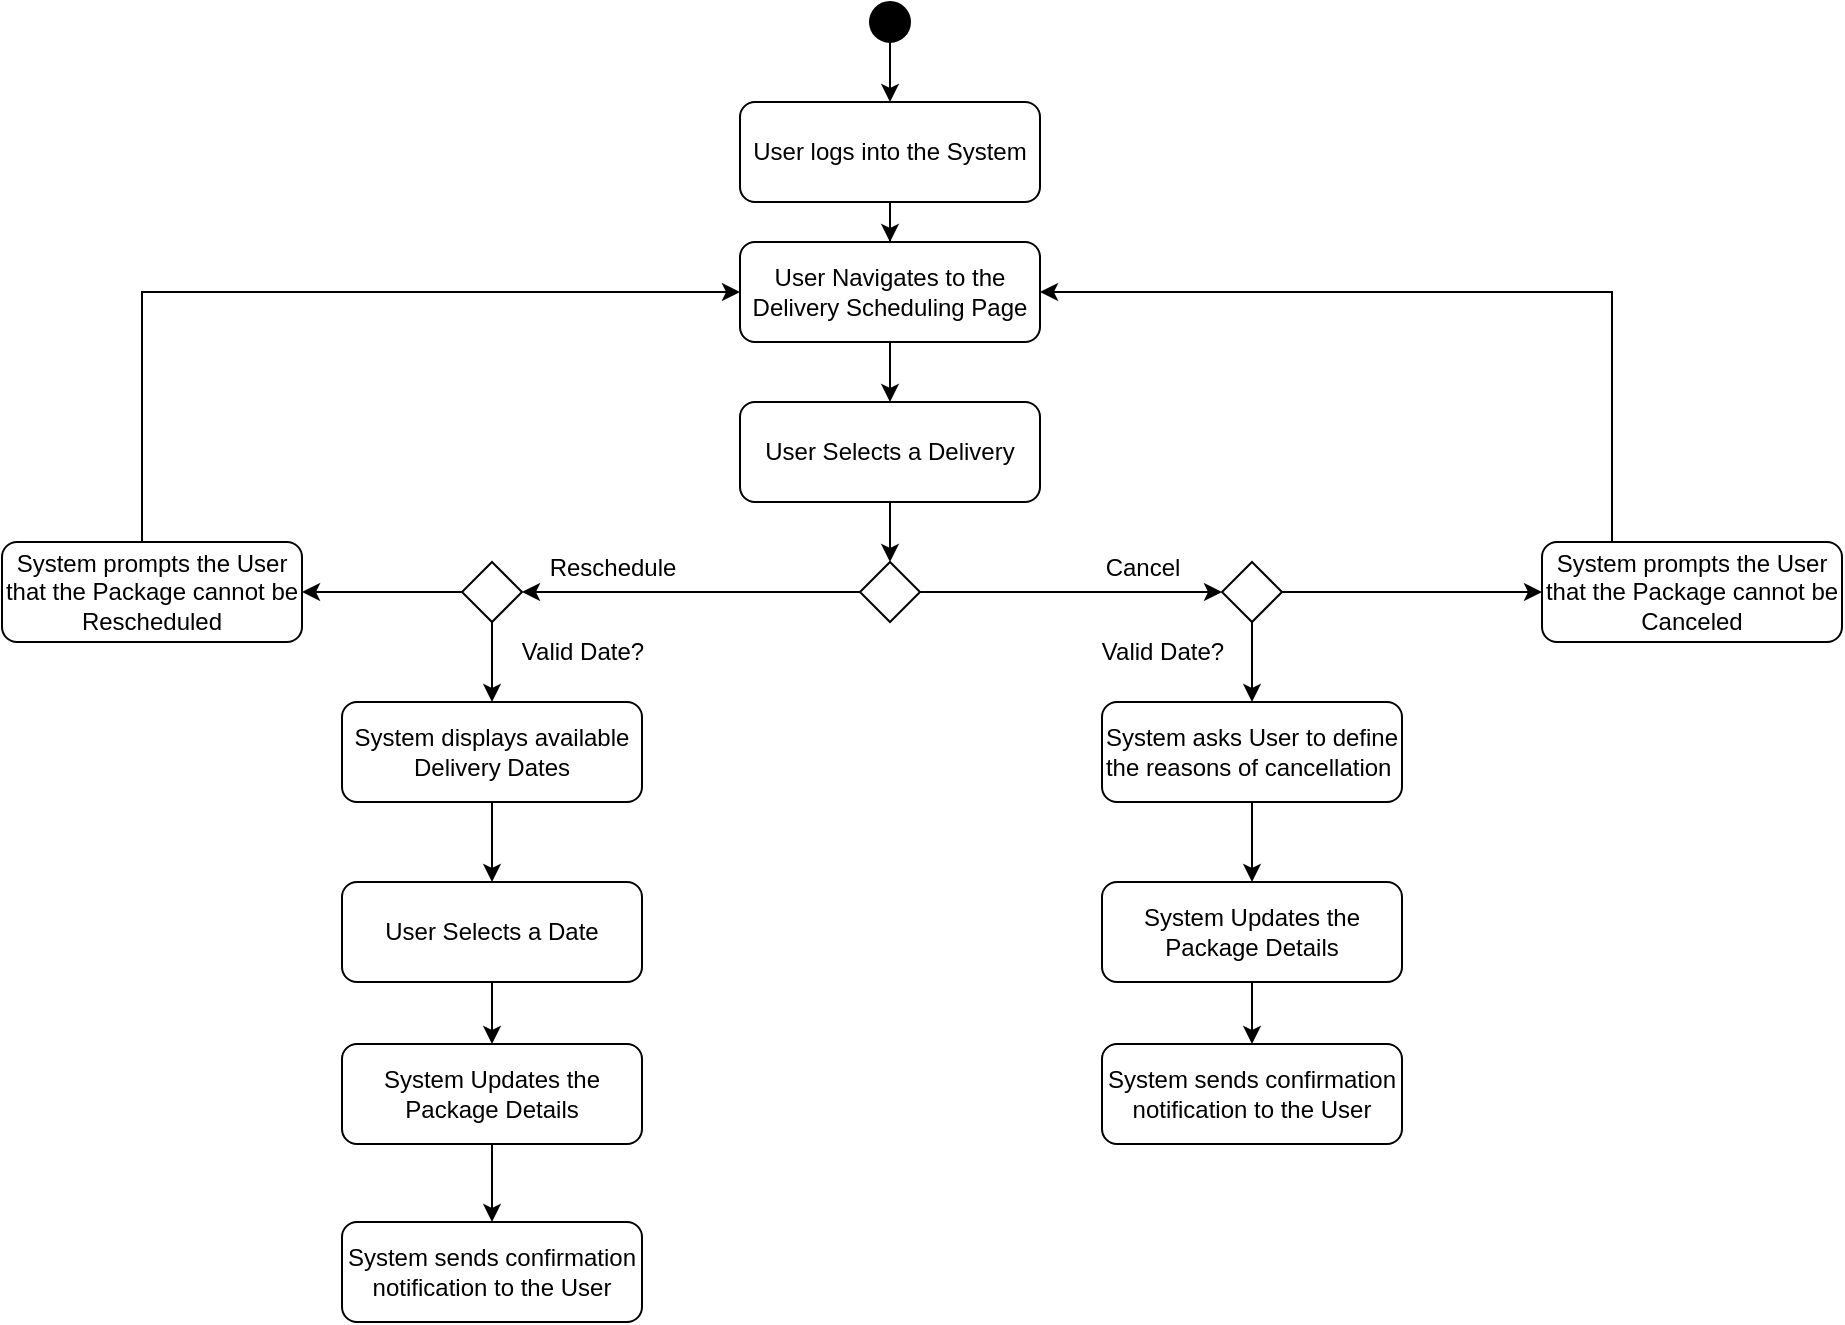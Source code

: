 <mxfile version="25.0.1" pages="8">
  <diagram name="Page-1" id="xMJSR3XoTYybtMSvvy1I">
    <mxGraphModel dx="1932" dy="1718" grid="1" gridSize="10" guides="1" tooltips="1" connect="1" arrows="1" fold="1" page="1" pageScale="1" pageWidth="827" pageHeight="1169" math="0" shadow="0">
      <root>
        <mxCell id="0" />
        <mxCell id="1" parent="0" />
        <mxCell id="xFx9iDnlR7trCT4aLByv-4" value="" style="edgeStyle=orthogonalEdgeStyle;rounded=0;orthogonalLoop=1;jettySize=auto;html=1;" edge="1" parent="1" source="xFx9iDnlR7trCT4aLByv-2" target="xFx9iDnlR7trCT4aLByv-3">
          <mxGeometry relative="1" as="geometry" />
        </mxCell>
        <mxCell id="xFx9iDnlR7trCT4aLByv-2" value="" style="ellipse;whiteSpace=wrap;html=1;aspect=fixed;labelBackgroundColor=none;fillColor=#000000;" vertex="1" parent="1">
          <mxGeometry x="404" y="-1130" width="20" height="20" as="geometry" />
        </mxCell>
        <mxCell id="xFx9iDnlR7trCT4aLByv-8" value="" style="edgeStyle=orthogonalEdgeStyle;rounded=0;orthogonalLoop=1;jettySize=auto;html=1;" edge="1" parent="1" source="xFx9iDnlR7trCT4aLByv-3" target="xFx9iDnlR7trCT4aLByv-7">
          <mxGeometry relative="1" as="geometry" />
        </mxCell>
        <mxCell id="xFx9iDnlR7trCT4aLByv-3" value="User logs into the System" style="rounded=1;whiteSpace=wrap;html=1;fillColor=none;" vertex="1" parent="1">
          <mxGeometry x="339" y="-1080" width="150" height="50" as="geometry" />
        </mxCell>
        <mxCell id="xFx9iDnlR7trCT4aLByv-11" value="" style="edgeStyle=orthogonalEdgeStyle;rounded=0;orthogonalLoop=1;jettySize=auto;html=1;" edge="1" parent="1" source="xFx9iDnlR7trCT4aLByv-7" target="xFx9iDnlR7trCT4aLByv-9">
          <mxGeometry relative="1" as="geometry" />
        </mxCell>
        <mxCell id="xFx9iDnlR7trCT4aLByv-7" value="User Navigates to the Delivery Scheduling Page" style="rounded=1;whiteSpace=wrap;html=1;fillColor=none;" vertex="1" parent="1">
          <mxGeometry x="339" y="-1010" width="150" height="50" as="geometry" />
        </mxCell>
        <mxCell id="xFx9iDnlR7trCT4aLByv-13" value="" style="edgeStyle=orthogonalEdgeStyle;rounded=0;orthogonalLoop=1;jettySize=auto;html=1;" edge="1" parent="1" source="xFx9iDnlR7trCT4aLByv-9" target="xFx9iDnlR7trCT4aLByv-12">
          <mxGeometry relative="1" as="geometry" />
        </mxCell>
        <mxCell id="xFx9iDnlR7trCT4aLByv-9" value="User Selects a Delivery" style="rounded=1;whiteSpace=wrap;html=1;fillColor=none;" vertex="1" parent="1">
          <mxGeometry x="339" y="-930" width="150" height="50" as="geometry" />
        </mxCell>
        <mxCell id="xFx9iDnlR7trCT4aLByv-18" value="" style="edgeStyle=orthogonalEdgeStyle;rounded=0;orthogonalLoop=1;jettySize=auto;html=1;" edge="1" parent="1" source="xFx9iDnlR7trCT4aLByv-12">
          <mxGeometry relative="1" as="geometry">
            <mxPoint x="230" y="-835" as="targetPoint" />
          </mxGeometry>
        </mxCell>
        <mxCell id="xFx9iDnlR7trCT4aLByv-20" value="" style="edgeStyle=orthogonalEdgeStyle;rounded=0;orthogonalLoop=1;jettySize=auto;html=1;" edge="1" parent="1" source="xFx9iDnlR7trCT4aLByv-12">
          <mxGeometry relative="1" as="geometry">
            <mxPoint x="580" y="-835" as="targetPoint" />
          </mxGeometry>
        </mxCell>
        <mxCell id="xFx9iDnlR7trCT4aLByv-12" value="" style="rhombus;whiteSpace=wrap;html=1;fillColor=none;" vertex="1" parent="1">
          <mxGeometry x="399" y="-850" width="30" height="30" as="geometry" />
        </mxCell>
        <mxCell id="xFx9iDnlR7trCT4aLByv-21" value="Reschedule" style="text;html=1;align=center;verticalAlign=middle;resizable=0;points=[];autosize=1;strokeColor=none;fillColor=none;" vertex="1" parent="1">
          <mxGeometry x="230" y="-862" width="90" height="30" as="geometry" />
        </mxCell>
        <mxCell id="xFx9iDnlR7trCT4aLByv-22" value="Cancel" style="text;html=1;align=center;verticalAlign=middle;resizable=0;points=[];autosize=1;strokeColor=none;fillColor=none;" vertex="1" parent="1">
          <mxGeometry x="510" y="-862" width="60" height="30" as="geometry" />
        </mxCell>
        <mxCell id="xFx9iDnlR7trCT4aLByv-26" value="" style="edgeStyle=orthogonalEdgeStyle;rounded=0;orthogonalLoop=1;jettySize=auto;html=1;" edge="1" parent="1" source="xFx9iDnlR7trCT4aLByv-24" target="xFx9iDnlR7trCT4aLByv-25">
          <mxGeometry relative="1" as="geometry" />
        </mxCell>
        <mxCell id="xFx9iDnlR7trCT4aLByv-34" value="" style="edgeStyle=orthogonalEdgeStyle;rounded=0;orthogonalLoop=1;jettySize=auto;html=1;" edge="1" parent="1" source="xFx9iDnlR7trCT4aLByv-24" target="xFx9iDnlR7trCT4aLByv-33">
          <mxGeometry relative="1" as="geometry" />
        </mxCell>
        <mxCell id="xFx9iDnlR7trCT4aLByv-24" value="" style="rhombus;whiteSpace=wrap;html=1;fillColor=none;" vertex="1" parent="1">
          <mxGeometry x="200" y="-850" width="30" height="30" as="geometry" />
        </mxCell>
        <mxCell id="xFx9iDnlR7trCT4aLByv-28" value="" style="edgeStyle=orthogonalEdgeStyle;rounded=0;orthogonalLoop=1;jettySize=auto;html=1;" edge="1" parent="1" source="xFx9iDnlR7trCT4aLByv-25" target="xFx9iDnlR7trCT4aLByv-27">
          <mxGeometry relative="1" as="geometry" />
        </mxCell>
        <mxCell id="xFx9iDnlR7trCT4aLByv-25" value="System displays available Delivery Dates" style="rounded=1;whiteSpace=wrap;html=1;fillColor=none;" vertex="1" parent="1">
          <mxGeometry x="140" y="-780" width="150" height="50" as="geometry" />
        </mxCell>
        <mxCell id="xFx9iDnlR7trCT4aLByv-30" value="" style="edgeStyle=orthogonalEdgeStyle;rounded=0;orthogonalLoop=1;jettySize=auto;html=1;" edge="1" parent="1" source="xFx9iDnlR7trCT4aLByv-27" target="xFx9iDnlR7trCT4aLByv-29">
          <mxGeometry relative="1" as="geometry" />
        </mxCell>
        <mxCell id="xFx9iDnlR7trCT4aLByv-27" value="User Selects a Date" style="rounded=1;whiteSpace=wrap;html=1;fillColor=none;" vertex="1" parent="1">
          <mxGeometry x="140" y="-690" width="150" height="50" as="geometry" />
        </mxCell>
        <mxCell id="xFx9iDnlR7trCT4aLByv-32" value="" style="edgeStyle=orthogonalEdgeStyle;rounded=0;orthogonalLoop=1;jettySize=auto;html=1;" edge="1" parent="1" source="xFx9iDnlR7trCT4aLByv-29" target="xFx9iDnlR7trCT4aLByv-31">
          <mxGeometry relative="1" as="geometry" />
        </mxCell>
        <mxCell id="xFx9iDnlR7trCT4aLByv-29" value="System Updates the Package Details" style="rounded=1;whiteSpace=wrap;html=1;fillColor=none;" vertex="1" parent="1">
          <mxGeometry x="140" y="-609" width="150" height="50" as="geometry" />
        </mxCell>
        <mxCell id="xFx9iDnlR7trCT4aLByv-31" value="System sends confirmation notification to the User" style="rounded=1;whiteSpace=wrap;html=1;fillColor=none;" vertex="1" parent="1">
          <mxGeometry x="140" y="-520" width="150" height="50" as="geometry" />
        </mxCell>
        <mxCell id="xFx9iDnlR7trCT4aLByv-35" style="edgeStyle=orthogonalEdgeStyle;rounded=0;orthogonalLoop=1;jettySize=auto;html=1;entryX=0;entryY=0.5;entryDx=0;entryDy=0;" edge="1" parent="1" source="xFx9iDnlR7trCT4aLByv-33" target="xFx9iDnlR7trCT4aLByv-7">
          <mxGeometry relative="1" as="geometry">
            <Array as="points">
              <mxPoint x="40" y="-985" />
            </Array>
          </mxGeometry>
        </mxCell>
        <mxCell id="xFx9iDnlR7trCT4aLByv-33" value="System prompts the User that the Package cannot be Rescheduled" style="rounded=1;whiteSpace=wrap;html=1;fillColor=none;" vertex="1" parent="1">
          <mxGeometry x="-30" y="-860" width="150" height="50" as="geometry" />
        </mxCell>
        <mxCell id="xFx9iDnlR7trCT4aLByv-38" value="" style="edgeStyle=orthogonalEdgeStyle;rounded=0;orthogonalLoop=1;jettySize=auto;html=1;" edge="1" parent="1" source="xFx9iDnlR7trCT4aLByv-36" target="xFx9iDnlR7trCT4aLByv-37">
          <mxGeometry relative="1" as="geometry" />
        </mxCell>
        <mxCell id="xFx9iDnlR7trCT4aLByv-44" value="" style="edgeStyle=orthogonalEdgeStyle;rounded=0;orthogonalLoop=1;jettySize=auto;html=1;" edge="1" parent="1" source="xFx9iDnlR7trCT4aLByv-36" target="xFx9iDnlR7trCT4aLByv-43">
          <mxGeometry relative="1" as="geometry" />
        </mxCell>
        <mxCell id="xFx9iDnlR7trCT4aLByv-36" value="" style="rhombus;whiteSpace=wrap;html=1;fillColor=none;" vertex="1" parent="1">
          <mxGeometry x="580" y="-850" width="30" height="30" as="geometry" />
        </mxCell>
        <mxCell id="xFx9iDnlR7trCT4aLByv-40" value="" style="edgeStyle=orthogonalEdgeStyle;rounded=0;orthogonalLoop=1;jettySize=auto;html=1;" edge="1" parent="1" source="xFx9iDnlR7trCT4aLByv-37" target="xFx9iDnlR7trCT4aLByv-39">
          <mxGeometry relative="1" as="geometry" />
        </mxCell>
        <mxCell id="xFx9iDnlR7trCT4aLByv-37" value="System asks User to define the reasons of cancellation&amp;nbsp;" style="rounded=1;whiteSpace=wrap;html=1;fillColor=none;" vertex="1" parent="1">
          <mxGeometry x="520" y="-780" width="150" height="50" as="geometry" />
        </mxCell>
        <mxCell id="xFx9iDnlR7trCT4aLByv-42" value="" style="edgeStyle=orthogonalEdgeStyle;rounded=0;orthogonalLoop=1;jettySize=auto;html=1;" edge="1" parent="1" source="xFx9iDnlR7trCT4aLByv-39" target="xFx9iDnlR7trCT4aLByv-41">
          <mxGeometry relative="1" as="geometry" />
        </mxCell>
        <mxCell id="xFx9iDnlR7trCT4aLByv-39" value="System Updates the Package Details" style="rounded=1;whiteSpace=wrap;html=1;fillColor=none;" vertex="1" parent="1">
          <mxGeometry x="520" y="-690" width="150" height="50" as="geometry" />
        </mxCell>
        <mxCell id="xFx9iDnlR7trCT4aLByv-41" value="System sends confirmation notification to the User" style="rounded=1;whiteSpace=wrap;html=1;fillColor=none;" vertex="1" parent="1">
          <mxGeometry x="520" y="-609" width="150" height="50" as="geometry" />
        </mxCell>
        <mxCell id="xFx9iDnlR7trCT4aLByv-46" style="edgeStyle=orthogonalEdgeStyle;rounded=0;orthogonalLoop=1;jettySize=auto;html=1;entryX=1;entryY=0.5;entryDx=0;entryDy=0;" edge="1" parent="1" source="xFx9iDnlR7trCT4aLByv-43" target="xFx9iDnlR7trCT4aLByv-7">
          <mxGeometry relative="1" as="geometry">
            <Array as="points">
              <mxPoint x="775" y="-985" />
            </Array>
          </mxGeometry>
        </mxCell>
        <mxCell id="xFx9iDnlR7trCT4aLByv-43" value="System prompts the User that the Package cannot be Canceled" style="rounded=1;whiteSpace=wrap;html=1;fillColor=none;" vertex="1" parent="1">
          <mxGeometry x="740" y="-860" width="150" height="50" as="geometry" />
        </mxCell>
        <mxCell id="xFx9iDnlR7trCT4aLByv-47" value="Valid Date?" style="text;html=1;align=center;verticalAlign=middle;resizable=0;points=[];autosize=1;strokeColor=none;fillColor=none;" vertex="1" parent="1">
          <mxGeometry x="220" y="-820" width="80" height="30" as="geometry" />
        </mxCell>
        <mxCell id="xFx9iDnlR7trCT4aLByv-48" value="Valid Date?" style="text;html=1;align=center;verticalAlign=middle;resizable=0;points=[];autosize=1;strokeColor=none;fillColor=none;" vertex="1" parent="1">
          <mxGeometry x="510" y="-820" width="80" height="30" as="geometry" />
        </mxCell>
      </root>
    </mxGraphModel>
  </diagram>
  <diagram id="DmB2-c7885ETs_Ik4wVp" name="Page-2">
    <mxGraphModel dx="1050" dy="522" grid="1" gridSize="10" guides="1" tooltips="1" connect="1" arrows="1" fold="1" page="1" pageScale="1" pageWidth="827" pageHeight="1169" math="0" shadow="0">
      <root>
        <mxCell id="0" />
        <mxCell id="1" parent="0" />
        <mxCell id="_1dG07Ro8dpwD7PFylG_-1" value="" style="edgeStyle=orthogonalEdgeStyle;rounded=0;orthogonalLoop=1;jettySize=auto;html=1;" edge="1" parent="1" source="_1dG07Ro8dpwD7PFylG_-2" target="_1dG07Ro8dpwD7PFylG_-4">
          <mxGeometry relative="1" as="geometry" />
        </mxCell>
        <mxCell id="_1dG07Ro8dpwD7PFylG_-2" value="" style="ellipse;whiteSpace=wrap;html=1;aspect=fixed;labelBackgroundColor=none;fillColor=#000000;" vertex="1" parent="1">
          <mxGeometry x="404" y="60" width="20" height="20" as="geometry" />
        </mxCell>
        <mxCell id="_1dG07Ro8dpwD7PFylG_-3" value="" style="edgeStyle=orthogonalEdgeStyle;rounded=0;orthogonalLoop=1;jettySize=auto;html=1;" edge="1" parent="1" source="_1dG07Ro8dpwD7PFylG_-4" target="_1dG07Ro8dpwD7PFylG_-6">
          <mxGeometry relative="1" as="geometry" />
        </mxCell>
        <mxCell id="_1dG07Ro8dpwD7PFylG_-4" value="Customer activates the &quot;Voice Recognition&quot; Feature" style="rounded=1;whiteSpace=wrap;html=1;fillColor=none;" vertex="1" parent="1">
          <mxGeometry x="339" y="110" width="150" height="50" as="geometry" />
        </mxCell>
        <mxCell id="_1dG07Ro8dpwD7PFylG_-8" value="" style="edgeStyle=orthogonalEdgeStyle;rounded=0;orthogonalLoop=1;jettySize=auto;html=1;" edge="1" parent="1" source="_1dG07Ro8dpwD7PFylG_-6">
          <mxGeometry relative="1" as="geometry">
            <mxPoint x="414" y="250" as="targetPoint" />
          </mxGeometry>
        </mxCell>
        <mxCell id="_1dG07Ro8dpwD7PFylG_-6" value="System listens for the User&#39;s Voice Command" style="rounded=1;whiteSpace=wrap;html=1;fillColor=none;" vertex="1" parent="1">
          <mxGeometry x="339" y="180" width="150" height="50" as="geometry" />
        </mxCell>
        <mxCell id="YGTchAccQ23_LLkWJG8U-2" value="" style="rhombus;whiteSpace=wrap;html=1;fillColor=none;" vertex="1" parent="1">
          <mxGeometry x="399" y="250" width="30" height="30" as="geometry" />
        </mxCell>
        <mxCell id="YGTchAccQ23_LLkWJG8U-15" value="" style="edgeStyle=orthogonalEdgeStyle;rounded=0;orthogonalLoop=1;jettySize=auto;html=1;" edge="1" parent="1" source="YGTchAccQ23_LLkWJG8U-4" target="YGTchAccQ23_LLkWJG8U-14">
          <mxGeometry relative="1" as="geometry" />
        </mxCell>
        <mxCell id="YGTchAccQ23_LLkWJG8U-4" value="System Processes the Command" style="rounded=1;whiteSpace=wrap;html=1;fillColor=none;" vertex="1" parent="1">
          <mxGeometry x="210" y="290" width="150" height="50" as="geometry" />
        </mxCell>
        <mxCell id="YGTchAccQ23_LLkWJG8U-5" style="edgeStyle=orthogonalEdgeStyle;rounded=0;orthogonalLoop=1;jettySize=auto;html=1;entryX=0.459;entryY=0.032;entryDx=0;entryDy=0;entryPerimeter=0;" edge="1" parent="1" source="YGTchAccQ23_LLkWJG8U-2" target="YGTchAccQ23_LLkWJG8U-4">
          <mxGeometry relative="1" as="geometry" />
        </mxCell>
        <mxCell id="YGTchAccQ23_LLkWJG8U-24" value="" style="edgeStyle=orthogonalEdgeStyle;rounded=0;orthogonalLoop=1;jettySize=auto;html=1;" edge="1" parent="1" source="YGTchAccQ23_LLkWJG8U-12" target="YGTchAccQ23_LLkWJG8U-18">
          <mxGeometry relative="1" as="geometry" />
        </mxCell>
        <mxCell id="YGTchAccQ23_LLkWJG8U-12" value="System Prompts the User to speak again" style="rounded=1;whiteSpace=wrap;html=1;fillColor=none;" vertex="1" parent="1">
          <mxGeometry x="469" y="290" width="150" height="50" as="geometry" />
        </mxCell>
        <mxCell id="YGTchAccQ23_LLkWJG8U-13" style="edgeStyle=orthogonalEdgeStyle;rounded=0;orthogonalLoop=1;jettySize=auto;html=1;entryX=0.608;entryY=0.016;entryDx=0;entryDy=0;entryPerimeter=0;" edge="1" parent="1" source="YGTchAccQ23_LLkWJG8U-2" target="YGTchAccQ23_LLkWJG8U-12">
          <mxGeometry relative="1" as="geometry" />
        </mxCell>
        <mxCell id="YGTchAccQ23_LLkWJG8U-17" value="" style="edgeStyle=orthogonalEdgeStyle;rounded=0;orthogonalLoop=1;jettySize=auto;html=1;" edge="1" parent="1" source="YGTchAccQ23_LLkWJG8U-14" target="YGTchAccQ23_LLkWJG8U-16">
          <mxGeometry relative="1" as="geometry" />
        </mxCell>
        <mxCell id="YGTchAccQ23_LLkWJG8U-14" value="System Perform the Requested Action" style="rounded=1;whiteSpace=wrap;html=1;fillColor=none;" vertex="1" parent="1">
          <mxGeometry x="210" y="390" width="150" height="50" as="geometry" />
        </mxCell>
        <mxCell id="YGTchAccQ23_LLkWJG8U-39" style="edgeStyle=orthogonalEdgeStyle;rounded=0;orthogonalLoop=1;jettySize=auto;html=1;entryX=0;entryY=0.5;entryDx=0;entryDy=0;" edge="1" parent="1" source="YGTchAccQ23_LLkWJG8U-16" target="YGTchAccQ23_LLkWJG8U-36">
          <mxGeometry relative="1" as="geometry">
            <Array as="points">
              <mxPoint x="280" y="665" />
            </Array>
          </mxGeometry>
        </mxCell>
        <mxCell id="YGTchAccQ23_LLkWJG8U-16" value="System Confirms the Action (Verbally or via Interface Update)" style="rounded=1;whiteSpace=wrap;html=1;fillColor=none;" vertex="1" parent="1">
          <mxGeometry x="210" y="490" width="150" height="50" as="geometry" />
        </mxCell>
        <mxCell id="YGTchAccQ23_LLkWJG8U-25" style="edgeStyle=orthogonalEdgeStyle;rounded=0;orthogonalLoop=1;jettySize=auto;html=1;entryX=1;entryY=0.5;entryDx=0;entryDy=0;" edge="1" parent="1" source="YGTchAccQ23_LLkWJG8U-18" target="YGTchAccQ23_LLkWJG8U-4">
          <mxGeometry relative="1" as="geometry">
            <Array as="points">
              <mxPoint x="440" y="385" />
              <mxPoint x="440" y="315" />
            </Array>
          </mxGeometry>
        </mxCell>
        <mxCell id="YGTchAccQ23_LLkWJG8U-27" value="" style="edgeStyle=orthogonalEdgeStyle;rounded=0;orthogonalLoop=1;jettySize=auto;html=1;" edge="1" parent="1" source="YGTchAccQ23_LLkWJG8U-18" target="YGTchAccQ23_LLkWJG8U-26">
          <mxGeometry relative="1" as="geometry" />
        </mxCell>
        <mxCell id="YGTchAccQ23_LLkWJG8U-18" value="" style="rhombus;whiteSpace=wrap;html=1;fillColor=none;" vertex="1" parent="1">
          <mxGeometry x="529" y="370" width="30" height="30" as="geometry" />
        </mxCell>
        <mxCell id="YGTchAccQ23_LLkWJG8U-30" value="" style="edgeStyle=orthogonalEdgeStyle;rounded=0;orthogonalLoop=1;jettySize=auto;html=1;" edge="1" parent="1" source="YGTchAccQ23_LLkWJG8U-26" target="YGTchAccQ23_LLkWJG8U-28">
          <mxGeometry relative="1" as="geometry" />
        </mxCell>
        <mxCell id="YGTchAccQ23_LLkWJG8U-26" value="System Displays a list of Valid Commands" style="rounded=1;whiteSpace=wrap;html=1;fillColor=none;" vertex="1" parent="1">
          <mxGeometry x="469" y="430" width="150" height="50" as="geometry" />
        </mxCell>
        <mxCell id="YGTchAccQ23_LLkWJG8U-33" style="edgeStyle=orthogonalEdgeStyle;rounded=0;orthogonalLoop=1;jettySize=auto;html=1;entryX=1;entryY=1;entryDx=0;entryDy=0;" edge="1" parent="1" source="YGTchAccQ23_LLkWJG8U-28" target="YGTchAccQ23_LLkWJG8U-4">
          <mxGeometry relative="1" as="geometry">
            <Array as="points">
              <mxPoint x="400" y="535" />
              <mxPoint x="400" y="340" />
            </Array>
          </mxGeometry>
        </mxCell>
        <mxCell id="YGTchAccQ23_LLkWJG8U-35" value="" style="edgeStyle=orthogonalEdgeStyle;rounded=0;orthogonalLoop=1;jettySize=auto;html=1;" edge="1" parent="1" source="YGTchAccQ23_LLkWJG8U-28" target="YGTchAccQ23_LLkWJG8U-34">
          <mxGeometry relative="1" as="geometry" />
        </mxCell>
        <mxCell id="YGTchAccQ23_LLkWJG8U-28" value="" style="rhombus;whiteSpace=wrap;html=1;fillColor=none;" vertex="1" parent="1">
          <mxGeometry x="529" y="520" width="30" height="30" as="geometry" />
        </mxCell>
        <mxCell id="YGTchAccQ23_LLkWJG8U-38" style="edgeStyle=orthogonalEdgeStyle;rounded=0;orthogonalLoop=1;jettySize=auto;html=1;entryX=1;entryY=0.5;entryDx=0;entryDy=0;" edge="1" parent="1" source="YGTchAccQ23_LLkWJG8U-34" target="YGTchAccQ23_LLkWJG8U-36">
          <mxGeometry relative="1" as="geometry">
            <Array as="points">
              <mxPoint x="540" y="665" />
            </Array>
          </mxGeometry>
        </mxCell>
        <mxCell id="YGTchAccQ23_LLkWJG8U-34" value="User Decides to Proceed Manually" style="rounded=1;whiteSpace=wrap;html=1;fillColor=none;" vertex="1" parent="1">
          <mxGeometry x="469" y="580" width="150" height="50" as="geometry" />
        </mxCell>
        <mxCell id="YGTchAccQ23_LLkWJG8U-42" value="" style="edgeStyle=orthogonalEdgeStyle;rounded=0;orthogonalLoop=1;jettySize=auto;html=1;" edge="1" parent="1" source="YGTchAccQ23_LLkWJG8U-36" target="YGTchAccQ23_LLkWJG8U-41">
          <mxGeometry relative="1" as="geometry" />
        </mxCell>
        <mxCell id="YGTchAccQ23_LLkWJG8U-36" value="" style="rhombus;whiteSpace=wrap;html=1;fillColor=none;" vertex="1" parent="1">
          <mxGeometry x="399" y="650" width="30" height="30" as="geometry" />
        </mxCell>
        <mxCell id="YGTchAccQ23_LLkWJG8U-40" value="" style="ellipse;whiteSpace=wrap;html=1;aspect=fixed;labelBackgroundColor=none;fillColor=#000000;" vertex="1" parent="1">
          <mxGeometry x="404" y="720" width="20" height="20" as="geometry" />
        </mxCell>
        <mxCell id="YGTchAccQ23_LLkWJG8U-41" value="" style="ellipse;whiteSpace=wrap;html=1;aspect=fixed;fillColor=none;" vertex="1" parent="1">
          <mxGeometry x="398" y="714" width="33" height="33" as="geometry" />
        </mxCell>
      </root>
    </mxGraphModel>
  </diagram>
  <diagram id="TGkoHXL2U-AK4AxM4TVX" name="Page-3">
    <mxGraphModel dx="1500" dy="1915" grid="1" gridSize="10" guides="1" tooltips="1" connect="1" arrows="1" fold="1" page="1" pageScale="1" pageWidth="827" pageHeight="1169" math="0" shadow="0">
      <root>
        <mxCell id="0" />
        <mxCell id="1" parent="0" />
        <mxCell id="ILpDWtERFkXIEoMGN7SI-1" value="" style="edgeStyle=orthogonalEdgeStyle;rounded=0;orthogonalLoop=1;jettySize=auto;html=1;" edge="1" parent="1" source="ILpDWtERFkXIEoMGN7SI-2" target="ILpDWtERFkXIEoMGN7SI-4">
          <mxGeometry relative="1" as="geometry" />
        </mxCell>
        <mxCell id="ILpDWtERFkXIEoMGN7SI-2" value="" style="ellipse;whiteSpace=wrap;html=1;aspect=fixed;labelBackgroundColor=none;fillColor=#000000;" vertex="1" parent="1">
          <mxGeometry x="404" y="-1130" width="20" height="20" as="geometry" />
        </mxCell>
        <mxCell id="ILpDWtERFkXIEoMGN7SI-3" value="" style="edgeStyle=orthogonalEdgeStyle;rounded=0;orthogonalLoop=1;jettySize=auto;html=1;" edge="1" parent="1" source="ILpDWtERFkXIEoMGN7SI-4" target="ILpDWtERFkXIEoMGN7SI-6">
          <mxGeometry relative="1" as="geometry" />
        </mxCell>
        <mxCell id="ILpDWtERFkXIEoMGN7SI-4" value="Customer Navigates to the Rate Calculator Page" style="rounded=1;whiteSpace=wrap;html=1;fillColor=none;" vertex="1" parent="1">
          <mxGeometry x="339" y="-1080" width="150" height="50" as="geometry" />
        </mxCell>
        <mxCell id="blMlECmHKdIauwM2bT2H-3" value="" style="edgeStyle=orthogonalEdgeStyle;rounded=0;orthogonalLoop=1;jettySize=auto;html=1;" edge="1" parent="1" source="ILpDWtERFkXIEoMGN7SI-6" target="ILpDWtERFkXIEoMGN7SI-11">
          <mxGeometry relative="1" as="geometry" />
        </mxCell>
        <mxCell id="ILpDWtERFkXIEoMGN7SI-6" value="User Inputs all the required fields into the Rate Calculator" style="rounded=1;whiteSpace=wrap;html=1;fillColor=none;" vertex="1" parent="1">
          <mxGeometry x="339" y="-1010" width="150" height="50" as="geometry" />
        </mxCell>
        <mxCell id="a2nHYVMiyRdKqM6jKlZZ-2" style="edgeStyle=orthogonalEdgeStyle;rounded=0;orthogonalLoop=1;jettySize=auto;html=1;entryX=0.5;entryY=0;entryDx=0;entryDy=0;" edge="1" parent="1" source="ILpDWtERFkXIEoMGN7SI-11" target="a2nHYVMiyRdKqM6jKlZZ-1">
          <mxGeometry relative="1" as="geometry" />
        </mxCell>
        <mxCell id="a2nHYVMiyRdKqM6jKlZZ-7" style="edgeStyle=orthogonalEdgeStyle;rounded=0;orthogonalLoop=1;jettySize=auto;html=1;entryX=0.5;entryY=0;entryDx=0;entryDy=0;" edge="1" parent="1" source="ILpDWtERFkXIEoMGN7SI-11" target="ILpDWtERFkXIEoMGN7SI-18">
          <mxGeometry relative="1" as="geometry" />
        </mxCell>
        <mxCell id="ILpDWtERFkXIEoMGN7SI-11" value="" style="rhombus;whiteSpace=wrap;html=1;fillColor=none;" vertex="1" parent="1">
          <mxGeometry x="399" y="-892" width="30" height="30" as="geometry" />
        </mxCell>
        <mxCell id="ILpDWtERFkXIEoMGN7SI-17" value="" style="edgeStyle=orthogonalEdgeStyle;rounded=0;orthogonalLoop=1;jettySize=auto;html=1;" edge="1" parent="1" source="ILpDWtERFkXIEoMGN7SI-18" target="ILpDWtERFkXIEoMGN7SI-20">
          <mxGeometry relative="1" as="geometry" />
        </mxCell>
        <mxCell id="ILpDWtERFkXIEoMGN7SI-18" value="System applies the Rate Calculator Algorithm" style="rounded=1;whiteSpace=wrap;html=1;fillColor=none;" vertex="1" parent="1">
          <mxGeometry x="140" y="-830" width="150" height="50" as="geometry" />
        </mxCell>
        <mxCell id="ILpDWtERFkXIEoMGN7SI-19" value="" style="edgeStyle=orthogonalEdgeStyle;rounded=0;orthogonalLoop=1;jettySize=auto;html=1;" edge="1" parent="1" source="ILpDWtERFkXIEoMGN7SI-20" target="ILpDWtERFkXIEoMGN7SI-22">
          <mxGeometry relative="1" as="geometry" />
        </mxCell>
        <mxCell id="ILpDWtERFkXIEoMGN7SI-20" value="System Calculates the Delivery Fees Estimate" style="rounded=1;whiteSpace=wrap;html=1;fillColor=none;" vertex="1" parent="1">
          <mxGeometry x="140" y="-754" width="150" height="50" as="geometry" />
        </mxCell>
        <mxCell id="a2nHYVMiyRdKqM6jKlZZ-10" value="" style="edgeStyle=orthogonalEdgeStyle;rounded=0;orthogonalLoop=1;jettySize=auto;html=1;" edge="1" parent="1" source="ILpDWtERFkXIEoMGN7SI-22" target="a2nHYVMiyRdKqM6jKlZZ-9">
          <mxGeometry relative="1" as="geometry" />
        </mxCell>
        <mxCell id="ILpDWtERFkXIEoMGN7SI-22" value="System Displays the estimated delivery fees to the customer" style="rounded=1;whiteSpace=wrap;html=1;fillColor=none;" vertex="1" parent="1">
          <mxGeometry x="140" y="-680" width="150" height="50" as="geometry" />
        </mxCell>
        <mxCell id="a2nHYVMiyRdKqM6jKlZZ-8" value="" style="edgeStyle=orthogonalEdgeStyle;rounded=0;orthogonalLoop=1;jettySize=auto;html=1;" edge="1" parent="1" source="a2nHYVMiyRdKqM6jKlZZ-1" target="a2nHYVMiyRdKqM6jKlZZ-5">
          <mxGeometry relative="1" as="geometry" />
        </mxCell>
        <mxCell id="a2nHYVMiyRdKqM6jKlZZ-1" value="System detects the missing or incorrect deails" style="rounded=1;whiteSpace=wrap;html=1;fillColor=none;" vertex="1" parent="1">
          <mxGeometry x="500" y="-830" width="150" height="50" as="geometry" />
        </mxCell>
        <mxCell id="a2nHYVMiyRdKqM6jKlZZ-6" style="edgeStyle=orthogonalEdgeStyle;rounded=0;orthogonalLoop=1;jettySize=auto;html=1;entryX=1;entryY=0.5;entryDx=0;entryDy=0;" edge="1" parent="1" source="a2nHYVMiyRdKqM6jKlZZ-5" target="ILpDWtERFkXIEoMGN7SI-6">
          <mxGeometry relative="1" as="geometry">
            <Array as="points">
              <mxPoint x="720" y="-730" />
              <mxPoint x="720" y="-985" />
            </Array>
          </mxGeometry>
        </mxCell>
        <mxCell id="a2nHYVMiyRdKqM6jKlZZ-14" style="edgeStyle=orthogonalEdgeStyle;rounded=0;orthogonalLoop=1;jettySize=auto;html=1;entryX=1;entryY=0.5;entryDx=0;entryDy=0;" edge="1" parent="1" source="a2nHYVMiyRdKqM6jKlZZ-5" target="a2nHYVMiyRdKqM6jKlZZ-12">
          <mxGeometry relative="1" as="geometry">
            <Array as="points">
              <mxPoint x="575" y="-495" />
            </Array>
          </mxGeometry>
        </mxCell>
        <mxCell id="a2nHYVMiyRdKqM6jKlZZ-5" value="System prompts the user to correct the details" style="rounded=1;whiteSpace=wrap;html=1;fillColor=none;" vertex="1" parent="1">
          <mxGeometry x="500" y="-754" width="150" height="50" as="geometry" />
        </mxCell>
        <mxCell id="a2nHYVMiyRdKqM6jKlZZ-11" style="edgeStyle=orthogonalEdgeStyle;rounded=0;orthogonalLoop=1;jettySize=auto;html=1;entryX=0;entryY=0.5;entryDx=0;entryDy=0;" edge="1" parent="1" source="a2nHYVMiyRdKqM6jKlZZ-9" target="ILpDWtERFkXIEoMGN7SI-6">
          <mxGeometry relative="1" as="geometry">
            <Array as="points">
              <mxPoint x="80" y="-565" />
              <mxPoint x="80" y="-985" />
            </Array>
          </mxGeometry>
        </mxCell>
        <mxCell id="a2nHYVMiyRdKqM6jKlZZ-13" style="edgeStyle=orthogonalEdgeStyle;rounded=0;orthogonalLoop=1;jettySize=auto;html=1;entryX=0;entryY=0.5;entryDx=0;entryDy=0;" edge="1" parent="1" source="a2nHYVMiyRdKqM6jKlZZ-9" target="a2nHYVMiyRdKqM6jKlZZ-12">
          <mxGeometry relative="1" as="geometry">
            <Array as="points">
              <mxPoint x="215" y="-495" />
            </Array>
          </mxGeometry>
        </mxCell>
        <mxCell id="a2nHYVMiyRdKqM6jKlZZ-9" value="" style="rhombus;whiteSpace=wrap;html=1;fillColor=none;" vertex="1" parent="1">
          <mxGeometry x="200" y="-580" width="30" height="30" as="geometry" />
        </mxCell>
        <mxCell id="cOzUhwrgz8FtqoxD3Xtj-3" value="" style="edgeStyle=orthogonalEdgeStyle;rounded=0;orthogonalLoop=1;jettySize=auto;html=1;" edge="1" parent="1" source="a2nHYVMiyRdKqM6jKlZZ-12" target="cOzUhwrgz8FtqoxD3Xtj-2">
          <mxGeometry relative="1" as="geometry" />
        </mxCell>
        <mxCell id="a2nHYVMiyRdKqM6jKlZZ-12" value="" style="rhombus;whiteSpace=wrap;html=1;fillColor=none;" vertex="1" parent="1">
          <mxGeometry x="399" y="-510" width="30" height="30" as="geometry" />
        </mxCell>
        <mxCell id="cOzUhwrgz8FtqoxD3Xtj-1" value="" style="ellipse;whiteSpace=wrap;html=1;aspect=fixed;labelBackgroundColor=none;fillColor=#000000;" vertex="1" parent="1">
          <mxGeometry x="404" y="-430" width="20" height="20" as="geometry" />
        </mxCell>
        <mxCell id="cOzUhwrgz8FtqoxD3Xtj-2" value="" style="ellipse;whiteSpace=wrap;html=1;aspect=fixed;fillColor=none;" vertex="1" parent="1">
          <mxGeometry x="397" y="-436.5" width="33" height="33" as="geometry" />
        </mxCell>
      </root>
    </mxGraphModel>
  </diagram>
  <diagram id="Tir5rzMnM6wHgNLlxsIl" name="Page-4">
    <mxGraphModel dx="1050" dy="1691" grid="1" gridSize="10" guides="1" tooltips="1" connect="1" arrows="1" fold="1" page="1" pageScale="1" pageWidth="827" pageHeight="1169" math="0" shadow="0">
      <root>
        <mxCell id="0" />
        <mxCell id="1" parent="0" />
        <mxCell id="slfIgRz6W3F8S-WBI-iE-1" value="" style="edgeStyle=orthogonalEdgeStyle;rounded=0;orthogonalLoop=1;jettySize=auto;html=1;" edge="1" parent="1" source="slfIgRz6W3F8S-WBI-iE-2" target="slfIgRz6W3F8S-WBI-iE-4">
          <mxGeometry relative="1" as="geometry" />
        </mxCell>
        <mxCell id="slfIgRz6W3F8S-WBI-iE-2" value="" style="ellipse;whiteSpace=wrap;html=1;aspect=fixed;labelBackgroundColor=none;fillColor=#000000;" vertex="1" parent="1">
          <mxGeometry x="404" y="-1130" width="20" height="20" as="geometry" />
        </mxCell>
        <mxCell id="slfIgRz6W3F8S-WBI-iE-3" value="" style="edgeStyle=orthogonalEdgeStyle;rounded=0;orthogonalLoop=1;jettySize=auto;html=1;" edge="1" parent="1" source="slfIgRz6W3F8S-WBI-iE-4" target="slfIgRz6W3F8S-WBI-iE-6">
          <mxGeometry relative="1" as="geometry" />
        </mxCell>
        <mxCell id="slfIgRz6W3F8S-WBI-iE-4" value="Customer Navigates to the Rate Calculator Page" style="rounded=1;whiteSpace=wrap;html=1;fillColor=none;" vertex="1" parent="1">
          <mxGeometry x="339" y="-1080" width="150" height="50" as="geometry" />
        </mxCell>
        <mxCell id="slfIgRz6W3F8S-WBI-iE-5" value="" style="edgeStyle=orthogonalEdgeStyle;rounded=0;orthogonalLoop=1;jettySize=auto;html=1;" edge="1" parent="1" source="slfIgRz6W3F8S-WBI-iE-6" target="slfIgRz6W3F8S-WBI-iE-9">
          <mxGeometry relative="1" as="geometry" />
        </mxCell>
        <mxCell id="slfIgRz6W3F8S-WBI-iE-6" value="User Inputs all the required fields into the Rate Calculator" style="rounded=1;whiteSpace=wrap;html=1;fillColor=none;" vertex="1" parent="1">
          <mxGeometry x="339" y="-1010" width="150" height="50" as="geometry" />
        </mxCell>
        <mxCell id="slfIgRz6W3F8S-WBI-iE-7" style="edgeStyle=orthogonalEdgeStyle;rounded=0;orthogonalLoop=1;jettySize=auto;html=1;entryX=0.5;entryY=0;entryDx=0;entryDy=0;" edge="1" parent="1" source="slfIgRz6W3F8S-WBI-iE-9" target="slfIgRz6W3F8S-WBI-iE-17">
          <mxGeometry relative="1" as="geometry" />
        </mxCell>
        <mxCell id="slfIgRz6W3F8S-WBI-iE-8" style="edgeStyle=orthogonalEdgeStyle;rounded=0;orthogonalLoop=1;jettySize=auto;html=1;entryX=0.5;entryY=0;entryDx=0;entryDy=0;" edge="1" parent="1" source="slfIgRz6W3F8S-WBI-iE-9" target="slfIgRz6W3F8S-WBI-iE-11">
          <mxGeometry relative="1" as="geometry" />
        </mxCell>
        <mxCell id="slfIgRz6W3F8S-WBI-iE-34" style="edgeStyle=orthogonalEdgeStyle;rounded=0;orthogonalLoop=1;jettySize=auto;html=1;entryX=0.5;entryY=0;entryDx=0;entryDy=0;" edge="1" parent="1" source="slfIgRz6W3F8S-WBI-iE-9" target="slfIgRz6W3F8S-WBI-iE-29">
          <mxGeometry relative="1" as="geometry" />
        </mxCell>
        <mxCell id="slfIgRz6W3F8S-WBI-iE-9" value="" style="rhombus;whiteSpace=wrap;html=1;fillColor=none;" vertex="1" parent="1">
          <mxGeometry x="399" y="-892" width="30" height="30" as="geometry" />
        </mxCell>
        <mxCell id="slfIgRz6W3F8S-WBI-iE-10" value="" style="edgeStyle=orthogonalEdgeStyle;rounded=0;orthogonalLoop=1;jettySize=auto;html=1;" edge="1" parent="1" source="slfIgRz6W3F8S-WBI-iE-11" target="slfIgRz6W3F8S-WBI-iE-13">
          <mxGeometry relative="1" as="geometry" />
        </mxCell>
        <mxCell id="slfIgRz6W3F8S-WBI-iE-11" value="System applies the Rate Calculator Algorithm" style="rounded=1;whiteSpace=wrap;html=1;fillColor=none;" vertex="1" parent="1">
          <mxGeometry x="140" y="-830" width="150" height="50" as="geometry" />
        </mxCell>
        <mxCell id="slfIgRz6W3F8S-WBI-iE-12" value="" style="edgeStyle=orthogonalEdgeStyle;rounded=0;orthogonalLoop=1;jettySize=auto;html=1;" edge="1" parent="1" source="slfIgRz6W3F8S-WBI-iE-13" target="slfIgRz6W3F8S-WBI-iE-15">
          <mxGeometry relative="1" as="geometry" />
        </mxCell>
        <mxCell id="slfIgRz6W3F8S-WBI-iE-13" value="System Computes Estimated Delivery Fees" style="rounded=1;whiteSpace=wrap;html=1;fillColor=none;" vertex="1" parent="1">
          <mxGeometry x="140" y="-754" width="150" height="50" as="geometry" />
        </mxCell>
        <mxCell id="slfIgRz6W3F8S-WBI-iE-14" value="" style="edgeStyle=orthogonalEdgeStyle;rounded=0;orthogonalLoop=1;jettySize=auto;html=1;" edge="1" parent="1" source="slfIgRz6W3F8S-WBI-iE-15" target="slfIgRz6W3F8S-WBI-iE-23">
          <mxGeometry relative="1" as="geometry" />
        </mxCell>
        <mxCell id="slfIgRz6W3F8S-WBI-iE-15" value="System Displays the estimated delivery fees to the User" style="rounded=1;whiteSpace=wrap;html=1;fillColor=none;" vertex="1" parent="1">
          <mxGeometry x="140" y="-680" width="150" height="50" as="geometry" />
        </mxCell>
        <mxCell id="slfIgRz6W3F8S-WBI-iE-16" value="" style="edgeStyle=orthogonalEdgeStyle;rounded=0;orthogonalLoop=1;jettySize=auto;html=1;" edge="1" parent="1" source="slfIgRz6W3F8S-WBI-iE-17" target="slfIgRz6W3F8S-WBI-iE-20">
          <mxGeometry relative="1" as="geometry" />
        </mxCell>
        <mxCell id="slfIgRz6W3F8S-WBI-iE-17" value="System identifies the missing or incorrect details" style="rounded=1;whiteSpace=wrap;html=1;fillColor=none;" vertex="1" parent="1">
          <mxGeometry x="544" y="-830" width="150" height="50" as="geometry" />
        </mxCell>
        <mxCell id="slfIgRz6W3F8S-WBI-iE-18" style="edgeStyle=orthogonalEdgeStyle;rounded=0;orthogonalLoop=1;jettySize=auto;html=1;entryX=1;entryY=0.5;entryDx=0;entryDy=0;" edge="1" parent="1" source="slfIgRz6W3F8S-WBI-iE-20" target="slfIgRz6W3F8S-WBI-iE-6">
          <mxGeometry relative="1" as="geometry">
            <Array as="points">
              <mxPoint x="720" y="-730" />
              <mxPoint x="720" y="-985" />
            </Array>
          </mxGeometry>
        </mxCell>
        <mxCell id="slfIgRz6W3F8S-WBI-iE-19" style="edgeStyle=orthogonalEdgeStyle;rounded=0;orthogonalLoop=1;jettySize=auto;html=1;entryX=1;entryY=0.5;entryDx=0;entryDy=0;" edge="1" parent="1" target="slfIgRz6W3F8S-WBI-iE-25">
          <mxGeometry relative="1" as="geometry">
            <Array as="points">
              <mxPoint x="616" y="-495" />
            </Array>
            <mxPoint x="616" y="-704" as="sourcePoint" />
            <mxPoint x="470" y="-495" as="targetPoint" />
          </mxGeometry>
        </mxCell>
        <mxCell id="slfIgRz6W3F8S-WBI-iE-20" value="System prompts the user to correct the details" style="rounded=1;whiteSpace=wrap;html=1;fillColor=none;" vertex="1" parent="1">
          <mxGeometry x="544" y="-754" width="150" height="50" as="geometry" />
        </mxCell>
        <mxCell id="slfIgRz6W3F8S-WBI-iE-21" style="edgeStyle=orthogonalEdgeStyle;rounded=0;orthogonalLoop=1;jettySize=auto;html=1;entryX=0;entryY=0.5;entryDx=0;entryDy=0;" edge="1" parent="1" source="slfIgRz6W3F8S-WBI-iE-23" target="slfIgRz6W3F8S-WBI-iE-6">
          <mxGeometry relative="1" as="geometry">
            <Array as="points">
              <mxPoint x="80" y="-565" />
              <mxPoint x="80" y="-985" />
            </Array>
          </mxGeometry>
        </mxCell>
        <mxCell id="slfIgRz6W3F8S-WBI-iE-22" style="edgeStyle=orthogonalEdgeStyle;rounded=0;orthogonalLoop=1;jettySize=auto;html=1;entryX=0;entryY=0.5;entryDx=0;entryDy=0;" edge="1" parent="1" source="slfIgRz6W3F8S-WBI-iE-23" target="slfIgRz6W3F8S-WBI-iE-25">
          <mxGeometry relative="1" as="geometry">
            <Array as="points">
              <mxPoint x="215" y="-495" />
            </Array>
          </mxGeometry>
        </mxCell>
        <mxCell id="slfIgRz6W3F8S-WBI-iE-23" value="" style="rhombus;whiteSpace=wrap;html=1;fillColor=none;" vertex="1" parent="1">
          <mxGeometry x="200" y="-580" width="30" height="30" as="geometry" />
        </mxCell>
        <mxCell id="slfIgRz6W3F8S-WBI-iE-24" value="" style="edgeStyle=orthogonalEdgeStyle;rounded=0;orthogonalLoop=1;jettySize=auto;html=1;" edge="1" parent="1" source="slfIgRz6W3F8S-WBI-iE-25" target="slfIgRz6W3F8S-WBI-iE-27">
          <mxGeometry relative="1" as="geometry" />
        </mxCell>
        <mxCell id="slfIgRz6W3F8S-WBI-iE-25" value="" style="rhombus;whiteSpace=wrap;html=1;fillColor=none;" vertex="1" parent="1">
          <mxGeometry x="399" y="-510" width="30" height="30" as="geometry" />
        </mxCell>
        <mxCell id="slfIgRz6W3F8S-WBI-iE-26" value="" style="ellipse;whiteSpace=wrap;html=1;aspect=fixed;labelBackgroundColor=none;fillColor=#000000;" vertex="1" parent="1">
          <mxGeometry x="404" y="-430" width="20" height="20" as="geometry" />
        </mxCell>
        <mxCell id="slfIgRz6W3F8S-WBI-iE-27" value="" style="ellipse;whiteSpace=wrap;html=1;aspect=fixed;fillColor=none;" vertex="1" parent="1">
          <mxGeometry x="397" y="-436.5" width="33" height="33" as="geometry" />
        </mxCell>
        <mxCell id="slfIgRz6W3F8S-WBI-iE-28" value="" style="edgeStyle=orthogonalEdgeStyle;rounded=0;orthogonalLoop=1;jettySize=auto;html=1;" edge="1" source="slfIgRz6W3F8S-WBI-iE-29" target="slfIgRz6W3F8S-WBI-iE-31" parent="1">
          <mxGeometry relative="1" as="geometry" />
        </mxCell>
        <mxCell id="slfIgRz6W3F8S-WBI-iE-29" value="System passes the input to Concerned Companies Webpages" style="rounded=1;whiteSpace=wrap;html=1;fillColor=none;" vertex="1" parent="1">
          <mxGeometry x="339" y="-830" width="150" height="50" as="geometry" />
        </mxCell>
        <mxCell id="slfIgRz6W3F8S-WBI-iE-30" value="" style="edgeStyle=orthogonalEdgeStyle;rounded=0;orthogonalLoop=1;jettySize=auto;html=1;" edge="1" source="slfIgRz6W3F8S-WBI-iE-31" target="slfIgRz6W3F8S-WBI-iE-32" parent="1">
          <mxGeometry relative="1" as="geometry" />
        </mxCell>
        <mxCell id="slfIgRz6W3F8S-WBI-iE-31" value="Delivery Fees is Calculated based on their pricing" style="rounded=1;whiteSpace=wrap;html=1;fillColor=none;" vertex="1" parent="1">
          <mxGeometry x="339" y="-754" width="150" height="50" as="geometry" />
        </mxCell>
        <mxCell id="slfIgRz6W3F8S-WBI-iE-36" value="" style="edgeStyle=orthogonalEdgeStyle;rounded=0;orthogonalLoop=1;jettySize=auto;html=1;" edge="1" parent="1" source="slfIgRz6W3F8S-WBI-iE-32" target="slfIgRz6W3F8S-WBI-iE-35">
          <mxGeometry relative="1" as="geometry" />
        </mxCell>
        <mxCell id="slfIgRz6W3F8S-WBI-iE-32" value="System scraps the data&amp;nbsp;" style="rounded=1;whiteSpace=wrap;html=1;fillColor=none;" vertex="1" parent="1">
          <mxGeometry x="339" y="-680" width="150" height="50" as="geometry" />
        </mxCell>
        <mxCell id="slfIgRz6W3F8S-WBI-iE-39" style="edgeStyle=orthogonalEdgeStyle;rounded=0;orthogonalLoop=1;jettySize=auto;html=1;entryX=0.5;entryY=0;entryDx=0;entryDy=0;" edge="1" parent="1" source="slfIgRz6W3F8S-WBI-iE-35" target="slfIgRz6W3F8S-WBI-iE-25">
          <mxGeometry relative="1" as="geometry" />
        </mxCell>
        <mxCell id="slfIgRz6W3F8S-WBI-iE-35" value="System Displays Pricing from Other Companies" style="rounded=1;whiteSpace=wrap;html=1;fillColor=none;" vertex="1" parent="1">
          <mxGeometry x="339" y="-606" width="150" height="50" as="geometry" />
        </mxCell>
      </root>
    </mxGraphModel>
  </diagram>
  <diagram id="Udp6wDOfp57uaEPvkQfn" name="Page-5">
    <mxGraphModel dx="2100" dy="2213" grid="1" gridSize="10" guides="1" tooltips="1" connect="1" arrows="1" fold="1" page="1" pageScale="1" pageWidth="827" pageHeight="1169" math="0" shadow="0">
      <root>
        <mxCell id="0" />
        <mxCell id="1" parent="0" />
        <mxCell id="qFtbyr9ILp2seHpMwQ5a-1" value="" style="edgeStyle=orthogonalEdgeStyle;rounded=0;orthogonalLoop=1;jettySize=auto;html=1;" edge="1" parent="1" source="qFtbyr9ILp2seHpMwQ5a-2" target="qFtbyr9ILp2seHpMwQ5a-4">
          <mxGeometry relative="1" as="geometry" />
        </mxCell>
        <mxCell id="qFtbyr9ILp2seHpMwQ5a-2" value="" style="ellipse;whiteSpace=wrap;html=1;aspect=fixed;labelBackgroundColor=none;fillColor=#000000;" vertex="1" parent="1">
          <mxGeometry x="513" y="-1130" width="20" height="20" as="geometry" />
        </mxCell>
        <mxCell id="qFtbyr9ILp2seHpMwQ5a-3" value="" style="edgeStyle=orthogonalEdgeStyle;rounded=0;orthogonalLoop=1;jettySize=auto;html=1;" edge="1" parent="1" source="qFtbyr9ILp2seHpMwQ5a-4">
          <mxGeometry relative="1" as="geometry">
            <mxPoint x="523" y="-1010" as="targetPoint" />
          </mxGeometry>
        </mxCell>
        <mxCell id="qFtbyr9ILp2seHpMwQ5a-4" value="Customer Selects a Order for Return" style="rounded=1;whiteSpace=wrap;html=1;fillColor=none;" vertex="1" parent="1">
          <mxGeometry x="448" y="-1080" width="150" height="50" as="geometry" />
        </mxCell>
        <mxCell id="qFtbyr9ILp2seHpMwQ5a-27" value="" style="ellipse;whiteSpace=wrap;html=1;aspect=fixed;labelBackgroundColor=none;fillColor=#000000;" vertex="1" parent="1">
          <mxGeometry x="515" y="-183.5" width="20" height="20" as="geometry" />
        </mxCell>
        <mxCell id="qFtbyr9ILp2seHpMwQ5a-28" value="" style="ellipse;whiteSpace=wrap;html=1;aspect=fixed;fillColor=none;" vertex="1" parent="1">
          <mxGeometry x="508" y="-190" width="33" height="33" as="geometry" />
        </mxCell>
        <mxCell id="qFtbyr9ILp2seHpMwQ5a-39" style="edgeStyle=orthogonalEdgeStyle;rounded=0;orthogonalLoop=1;jettySize=auto;html=1;entryX=0.5;entryY=0;entryDx=0;entryDy=0;" edge="1" parent="1" source="qFtbyr9ILp2seHpMwQ5a-37" target="qFtbyr9ILp2seHpMwQ5a-38">
          <mxGeometry relative="1" as="geometry" />
        </mxCell>
        <mxCell id="qFtbyr9ILp2seHpMwQ5a-41" style="edgeStyle=orthogonalEdgeStyle;rounded=0;orthogonalLoop=1;jettySize=auto;html=1;entryX=0.5;entryY=0;entryDx=0;entryDy=0;" edge="1" parent="1" source="qFtbyr9ILp2seHpMwQ5a-37" target="qFtbyr9ILp2seHpMwQ5a-40">
          <mxGeometry relative="1" as="geometry" />
        </mxCell>
        <mxCell id="qFtbyr9ILp2seHpMwQ5a-37" value="" style="rhombus;whiteSpace=wrap;html=1;fillColor=none;" vertex="1" parent="1">
          <mxGeometry x="509" y="-1010" width="30" height="30" as="geometry" />
        </mxCell>
        <mxCell id="qFtbyr9ILp2seHpMwQ5a-46" value="" style="edgeStyle=orthogonalEdgeStyle;rounded=0;orthogonalLoop=1;jettySize=auto;html=1;" edge="1" parent="1" source="qFtbyr9ILp2seHpMwQ5a-38" target="qFtbyr9ILp2seHpMwQ5a-45">
          <mxGeometry relative="1" as="geometry" />
        </mxCell>
        <mxCell id="qFtbyr9ILp2seHpMwQ5a-38" value="System asks Customer to Specify Return Reason and Provide Images" style="rounded=1;whiteSpace=wrap;html=1;fillColor=none;" vertex="1" parent="1">
          <mxGeometry x="269" y="-960" width="150" height="50" as="geometry" />
        </mxCell>
        <mxCell id="qFtbyr9ILp2seHpMwQ5a-51" value="" style="edgeStyle=orthogonalEdgeStyle;rounded=0;orthogonalLoop=1;jettySize=auto;html=1;" edge="1" parent="1" source="qFtbyr9ILp2seHpMwQ5a-40" target="qFtbyr9ILp2seHpMwQ5a-50">
          <mxGeometry relative="1" as="geometry" />
        </mxCell>
        <mxCell id="qFtbyr9ILp2seHpMwQ5a-40" value="System prompts the Customer that the package cannot be Returned" style="rounded=1;whiteSpace=wrap;html=1;fillColor=none;" vertex="1" parent="1">
          <mxGeometry x="629" y="-960" width="150" height="50" as="geometry" />
        </mxCell>
        <mxCell id="qFtbyr9ILp2seHpMwQ5a-42" value="Valid Return Date?" style="text;html=1;align=center;verticalAlign=middle;resizable=0;points=[];autosize=1;strokeColor=none;fillColor=none;" vertex="1" parent="1">
          <mxGeometry x="391" y="-1022" width="120" height="30" as="geometry" />
        </mxCell>
        <mxCell id="qFtbyr9ILp2seHpMwQ5a-43" value="Yes" style="text;html=1;align=center;verticalAlign=middle;resizable=0;points=[];autosize=1;strokeColor=none;fillColor=none;" vertex="1" parent="1">
          <mxGeometry x="305" y="-999" width="40" height="30" as="geometry" />
        </mxCell>
        <mxCell id="qFtbyr9ILp2seHpMwQ5a-44" value="No" style="text;html=1;align=center;verticalAlign=middle;resizable=0;points=[];autosize=1;strokeColor=none;fillColor=none;" vertex="1" parent="1">
          <mxGeometry x="702" y="-999" width="40" height="30" as="geometry" />
        </mxCell>
        <mxCell id="qFtbyr9ILp2seHpMwQ5a-48" value="" style="edgeStyle=orthogonalEdgeStyle;rounded=0;orthogonalLoop=1;jettySize=auto;html=1;" edge="1" parent="1" source="qFtbyr9ILp2seHpMwQ5a-45" target="qFtbyr9ILp2seHpMwQ5a-47">
          <mxGeometry relative="1" as="geometry" />
        </mxCell>
        <mxCell id="qFtbyr9ILp2seHpMwQ5a-45" value="Customer Submits the Return Request" style="rounded=1;whiteSpace=wrap;html=1;fillColor=none;" vertex="1" parent="1">
          <mxGeometry x="269" y="-881" width="150" height="50" as="geometry" />
        </mxCell>
        <mxCell id="qFtbyr9ILp2seHpMwQ5a-53" value="" style="edgeStyle=orthogonalEdgeStyle;rounded=0;orthogonalLoop=1;jettySize=auto;html=1;" edge="1" parent="1" source="qFtbyr9ILp2seHpMwQ5a-47" target="qFtbyr9ILp2seHpMwQ5a-52">
          <mxGeometry relative="1" as="geometry" />
        </mxCell>
        <mxCell id="qFtbyr9ILp2seHpMwQ5a-47" value="System Notifies the Admin about the Return Request" style="rounded=1;whiteSpace=wrap;html=1;fillColor=none;" vertex="1" parent="1">
          <mxGeometry x="269" y="-810" width="150" height="50" as="geometry" />
        </mxCell>
        <mxCell id="qFtbyr9ILp2seHpMwQ5a-66" style="edgeStyle=orthogonalEdgeStyle;rounded=0;orthogonalLoop=1;jettySize=auto;html=1;entryX=0.5;entryY=0;entryDx=0;entryDy=0;" edge="1" parent="1" source="qFtbyr9ILp2seHpMwQ5a-49" target="qFtbyr9ILp2seHpMwQ5a-65">
          <mxGeometry relative="1" as="geometry" />
        </mxCell>
        <mxCell id="qFtbyr9ILp2seHpMwQ5a-71" style="edgeStyle=orthogonalEdgeStyle;rounded=0;orthogonalLoop=1;jettySize=auto;html=1;entryX=0.5;entryY=0;entryDx=0;entryDy=0;" edge="1" parent="1" source="qFtbyr9ILp2seHpMwQ5a-49" target="qFtbyr9ILp2seHpMwQ5a-70">
          <mxGeometry relative="1" as="geometry" />
        </mxCell>
        <mxCell id="qFtbyr9ILp2seHpMwQ5a-49" value="" style="rhombus;whiteSpace=wrap;html=1;fillColor=none;" vertex="1" parent="1">
          <mxGeometry x="329" y="-580" width="30" height="30" as="geometry" />
        </mxCell>
        <mxCell id="qFtbyr9ILp2seHpMwQ5a-80" style="edgeStyle=orthogonalEdgeStyle;rounded=0;orthogonalLoop=1;jettySize=auto;html=1;entryX=1;entryY=0.5;entryDx=0;entryDy=0;" edge="1" parent="1" source="qFtbyr9ILp2seHpMwQ5a-50" target="qFtbyr9ILp2seHpMwQ5a-76">
          <mxGeometry relative="1" as="geometry">
            <Array as="points">
              <mxPoint x="704" y="-265" />
            </Array>
          </mxGeometry>
        </mxCell>
        <mxCell id="qFtbyr9ILp2seHpMwQ5a-50" value="System Provides the Return Policies" style="rounded=1;whiteSpace=wrap;html=1;fillColor=none;" vertex="1" parent="1">
          <mxGeometry x="629" y="-881" width="150" height="50" as="geometry" />
        </mxCell>
        <mxCell id="qFtbyr9ILp2seHpMwQ5a-55" value="" style="edgeStyle=orthogonalEdgeStyle;rounded=0;orthogonalLoop=1;jettySize=auto;html=1;" edge="1" parent="1" source="qFtbyr9ILp2seHpMwQ5a-52" target="qFtbyr9ILp2seHpMwQ5a-54">
          <mxGeometry relative="1" as="geometry" />
        </mxCell>
        <mxCell id="qFtbyr9ILp2seHpMwQ5a-52" value="Admin Receives the Return Inquiry from the Customer" style="rounded=1;whiteSpace=wrap;html=1;fillColor=none;" vertex="1" parent="1">
          <mxGeometry x="269" y="-730" width="150" height="50" as="geometry" />
        </mxCell>
        <mxCell id="qFtbyr9ILp2seHpMwQ5a-56" value="" style="edgeStyle=orthogonalEdgeStyle;rounded=0;orthogonalLoop=1;jettySize=auto;html=1;" edge="1" parent="1" source="qFtbyr9ILp2seHpMwQ5a-54" target="qFtbyr9ILp2seHpMwQ5a-49">
          <mxGeometry relative="1" as="geometry" />
        </mxCell>
        <mxCell id="qFtbyr9ILp2seHpMwQ5a-60" value="" style="edgeStyle=orthogonalEdgeStyle;rounded=0;orthogonalLoop=1;jettySize=auto;html=1;" edge="1" parent="1" source="qFtbyr9ILp2seHpMwQ5a-54" target="qFtbyr9ILp2seHpMwQ5a-49">
          <mxGeometry relative="1" as="geometry" />
        </mxCell>
        <mxCell id="qFtbyr9ILp2seHpMwQ5a-54" value="Admin Accesses the Inquiry Details&amp;nbsp;" style="rounded=1;whiteSpace=wrap;html=1;fillColor=none;" vertex="1" parent="1">
          <mxGeometry x="269" y="-650" width="150" height="50" as="geometry" />
        </mxCell>
        <mxCell id="qFtbyr9ILp2seHpMwQ5a-63" value="" style="edgeStyle=orthogonalEdgeStyle;rounded=0;orthogonalLoop=1;jettySize=auto;html=1;" edge="1" parent="1" source="qFtbyr9ILp2seHpMwQ5a-59" target="qFtbyr9ILp2seHpMwQ5a-62">
          <mxGeometry relative="1" as="geometry" />
        </mxCell>
        <mxCell id="qFtbyr9ILp2seHpMwQ5a-59" value="System Generates a Return Authorization Number to the Customer" style="rounded=1;whiteSpace=wrap;html=1;fillColor=none;" vertex="1" parent="1">
          <mxGeometry x="89" y="-455" width="150" height="45" as="geometry" />
        </mxCell>
        <mxCell id="qFtbyr9ILp2seHpMwQ5a-78" style="edgeStyle=orthogonalEdgeStyle;rounded=0;orthogonalLoop=1;jettySize=auto;html=1;entryX=0;entryY=0.5;entryDx=0;entryDy=0;" edge="1" parent="1" source="qFtbyr9ILp2seHpMwQ5a-62" target="qFtbyr9ILp2seHpMwQ5a-76">
          <mxGeometry relative="1" as="geometry">
            <Array as="points">
              <mxPoint x="164" y="-265" />
            </Array>
          </mxGeometry>
        </mxCell>
        <mxCell id="qFtbyr9ILp2seHpMwQ5a-62" value="System Updates the Package Status" style="rounded=1;whiteSpace=wrap;html=1;fillColor=none;" vertex="1" parent="1">
          <mxGeometry x="89" y="-379.5" width="150" height="50" as="geometry" />
        </mxCell>
        <mxCell id="qFtbyr9ILp2seHpMwQ5a-69" style="edgeStyle=orthogonalEdgeStyle;rounded=0;orthogonalLoop=1;jettySize=auto;html=1;entryX=0.5;entryY=0;entryDx=0;entryDy=0;" edge="1" parent="1" source="qFtbyr9ILp2seHpMwQ5a-65" target="qFtbyr9ILp2seHpMwQ5a-59">
          <mxGeometry relative="1" as="geometry" />
        </mxCell>
        <mxCell id="qFtbyr9ILp2seHpMwQ5a-65" value="System Notifies the Customer" style="rounded=1;whiteSpace=wrap;html=1;fillColor=none;" vertex="1" parent="1">
          <mxGeometry x="89" y="-530" width="150" height="50" as="geometry" />
        </mxCell>
        <mxCell id="qFtbyr9ILp2seHpMwQ5a-75" value="" style="edgeStyle=orthogonalEdgeStyle;rounded=0;orthogonalLoop=1;jettySize=auto;html=1;" edge="1" parent="1" source="qFtbyr9ILp2seHpMwQ5a-70" target="qFtbyr9ILp2seHpMwQ5a-74">
          <mxGeometry relative="1" as="geometry" />
        </mxCell>
        <mxCell id="qFtbyr9ILp2seHpMwQ5a-70" value="Admin Provides Reason for Rejection with Return Policies" style="rounded=1;whiteSpace=wrap;html=1;fillColor=none;" vertex="1" parent="1">
          <mxGeometry x="448" y="-530" width="150" height="50" as="geometry" />
        </mxCell>
        <mxCell id="qFtbyr9ILp2seHpMwQ5a-79" style="edgeStyle=orthogonalEdgeStyle;rounded=0;orthogonalLoop=1;jettySize=auto;html=1;entryX=0.5;entryY=0;entryDx=0;entryDy=0;" edge="1" parent="1" source="qFtbyr9ILp2seHpMwQ5a-74" target="qFtbyr9ILp2seHpMwQ5a-76">
          <mxGeometry relative="1" as="geometry" />
        </mxCell>
        <mxCell id="qFtbyr9ILp2seHpMwQ5a-74" value="System Notifies the Customer" style="rounded=1;whiteSpace=wrap;html=1;fillColor=none;" vertex="1" parent="1">
          <mxGeometry x="448" y="-457.5" width="150" height="50" as="geometry" />
        </mxCell>
        <mxCell id="qFtbyr9ILp2seHpMwQ5a-86" style="edgeStyle=orthogonalEdgeStyle;rounded=0;orthogonalLoop=1;jettySize=auto;html=1;entryX=0.5;entryY=0;entryDx=0;entryDy=0;" edge="1" parent="1" source="qFtbyr9ILp2seHpMwQ5a-76" target="qFtbyr9ILp2seHpMwQ5a-28">
          <mxGeometry relative="1" as="geometry" />
        </mxCell>
        <mxCell id="qFtbyr9ILp2seHpMwQ5a-76" value="" style="rhombus;whiteSpace=wrap;html=1;fillColor=none;" vertex="1" parent="1">
          <mxGeometry x="509" y="-280" width="30" height="30" as="geometry" />
        </mxCell>
        <mxCell id="qFtbyr9ILp2seHpMwQ5a-82" value="Admin Approves the Return Request?" style="text;html=1;align=center;verticalAlign=middle;resizable=0;points=[];autosize=1;strokeColor=none;fillColor=none;" vertex="1" parent="1">
          <mxGeometry x="235" y="-552" width="220" height="30" as="geometry" />
        </mxCell>
        <mxCell id="qFtbyr9ILp2seHpMwQ5a-83" value="Yes" style="text;html=1;align=center;verticalAlign=middle;resizable=0;points=[];autosize=1;strokeColor=none;fillColor=none;" vertex="1" parent="1">
          <mxGeometry x="121" y="-568" width="40" height="30" as="geometry" />
        </mxCell>
        <mxCell id="qFtbyr9ILp2seHpMwQ5a-84" value="No" style="text;html=1;align=center;verticalAlign=middle;resizable=0;points=[];autosize=1;strokeColor=none;fillColor=none;" vertex="1" parent="1">
          <mxGeometry x="523" y="-568" width="40" height="30" as="geometry" />
        </mxCell>
      </root>
    </mxGraphModel>
  </diagram>
  <diagram id="G54UVxECUzp3F_sx48DZ" name="Page-6">
    <mxGraphModel dx="1313" dy="1822" grid="1" gridSize="10" guides="1" tooltips="1" connect="1" arrows="1" fold="1" page="1" pageScale="1" pageWidth="827" pageHeight="1169" math="0" shadow="0">
      <root>
        <mxCell id="0" />
        <mxCell id="1" parent="0" />
        <mxCell id="LHuFay4bE633mYVb7vax-1" value="" style="edgeStyle=orthogonalEdgeStyle;rounded=0;orthogonalLoop=1;jettySize=auto;html=1;" edge="1" parent="1" source="LHuFay4bE633mYVb7vax-2" target="LHuFay4bE633mYVb7vax-4">
          <mxGeometry relative="1" as="geometry" />
        </mxCell>
        <mxCell id="LHuFay4bE633mYVb7vax-2" value="" style="ellipse;whiteSpace=wrap;html=1;aspect=fixed;labelBackgroundColor=none;fillColor=#000000;" vertex="1" parent="1">
          <mxGeometry x="513" y="-1130" width="20" height="20" as="geometry" />
        </mxCell>
        <mxCell id="LHuFay4bE633mYVb7vax-3" value="" style="edgeStyle=orthogonalEdgeStyle;rounded=0;orthogonalLoop=1;jettySize=auto;html=1;" edge="1" parent="1" source="LHuFay4bE633mYVb7vax-4">
          <mxGeometry relative="1" as="geometry">
            <mxPoint x="523" y="-1010" as="targetPoint" />
          </mxGeometry>
        </mxCell>
        <mxCell id="LHuFay4bE633mYVb7vax-4" value="Admin accesses the return analytics section" style="rounded=1;whiteSpace=wrap;html=1;fillColor=none;" vertex="1" parent="1">
          <mxGeometry x="448" y="-1080" width="150" height="50" as="geometry" />
        </mxCell>
        <mxCell id="LHuFay4bE633mYVb7vax-5" value="" style="ellipse;whiteSpace=wrap;html=1;aspect=fixed;labelBackgroundColor=none;fillColor=#000000;" vertex="1" parent="1">
          <mxGeometry x="515" y="-323.5" width="20" height="20" as="geometry" />
        </mxCell>
        <mxCell id="LHuFay4bE633mYVb7vax-6" value="" style="ellipse;whiteSpace=wrap;html=1;aspect=fixed;fillColor=none;" vertex="1" parent="1">
          <mxGeometry x="508" y="-330" width="33" height="33" as="geometry" />
        </mxCell>
        <mxCell id="LHuFay4bE633mYVb7vax-41" style="edgeStyle=orthogonalEdgeStyle;rounded=0;orthogonalLoop=1;jettySize=auto;html=1;entryX=0.5;entryY=0;entryDx=0;entryDy=0;" edge="1" parent="1" source="LHuFay4bE633mYVb7vax-42" target="LHuFay4bE633mYVb7vax-6">
          <mxGeometry relative="1" as="geometry" />
        </mxCell>
        <mxCell id="LHuFay4bE633mYVb7vax-42" value="" style="rhombus;whiteSpace=wrap;html=1;fillColor=none;" vertex="1" parent="1">
          <mxGeometry x="509" y="-416" width="30" height="30" as="geometry" />
        </mxCell>
        <mxCell id="LHuFay4bE633mYVb7vax-48" value="" style="edgeStyle=orthogonalEdgeStyle;rounded=0;orthogonalLoop=1;jettySize=auto;html=1;" edge="1" parent="1" source="LHuFay4bE633mYVb7vax-46">
          <mxGeometry relative="1" as="geometry">
            <mxPoint x="523" y="-940" as="targetPoint" />
          </mxGeometry>
        </mxCell>
        <mxCell id="LHuFay4bE633mYVb7vax-46" value="Admin selects the Analysis Parameters" style="rounded=1;whiteSpace=wrap;html=1;fillColor=none;" vertex="1" parent="1">
          <mxGeometry x="448" y="-1010" width="150" height="50" as="geometry" />
        </mxCell>
        <mxCell id="LHuFay4bE633mYVb7vax-52" style="edgeStyle=orthogonalEdgeStyle;rounded=0;orthogonalLoop=1;jettySize=auto;html=1;entryX=0.5;entryY=0;entryDx=0;entryDy=0;" edge="1" parent="1" source="LHuFay4bE633mYVb7vax-50" target="LHuFay4bE633mYVb7vax-51">
          <mxGeometry relative="1" as="geometry" />
        </mxCell>
        <mxCell id="LHuFay4bE633mYVb7vax-54" style="edgeStyle=orthogonalEdgeStyle;rounded=0;orthogonalLoop=1;jettySize=auto;html=1;entryX=0.5;entryY=0;entryDx=0;entryDy=0;" edge="1" parent="1" source="LHuFay4bE633mYVb7vax-50" target="LHuFay4bE633mYVb7vax-53">
          <mxGeometry relative="1" as="geometry" />
        </mxCell>
        <mxCell id="LHuFay4bE633mYVb7vax-50" value="" style="rhombus;whiteSpace=wrap;html=1;fillColor=none;" vertex="1" parent="1">
          <mxGeometry x="508" y="-940" width="30" height="30" as="geometry" />
        </mxCell>
        <mxCell id="seLQceuA_C7ok905tBek-10" value="" style="edgeStyle=orthogonalEdgeStyle;rounded=0;orthogonalLoop=1;jettySize=auto;html=1;" edge="1" parent="1" source="LHuFay4bE633mYVb7vax-51" target="seLQceuA_C7ok905tBek-9">
          <mxGeometry relative="1" as="geometry" />
        </mxCell>
        <mxCell id="LHuFay4bE633mYVb7vax-51" value="System retrieves the data based on the selected parameters" style="rounded=1;whiteSpace=wrap;html=1;fillColor=none;" vertex="1" parent="1">
          <mxGeometry x="339" y="-880" width="150" height="50" as="geometry" />
        </mxCell>
        <mxCell id="LHuFay4bE633mYVb7vax-56" value="" style="edgeStyle=orthogonalEdgeStyle;rounded=0;orthogonalLoop=1;jettySize=auto;html=1;" edge="1" parent="1" source="LHuFay4bE633mYVb7vax-53" target="LHuFay4bE633mYVb7vax-55">
          <mxGeometry relative="1" as="geometry" />
        </mxCell>
        <mxCell id="LHuFay4bE633mYVb7vax-53" value="System notfies the admin of insufficient data&amp;nbsp;" style="rounded=1;whiteSpace=wrap;html=1;fillColor=none;" vertex="1" parent="1">
          <mxGeometry x="563" y="-880" width="150" height="50" as="geometry" />
        </mxCell>
        <mxCell id="seLQceuA_C7ok905tBek-1" style="edgeStyle=orthogonalEdgeStyle;rounded=0;orthogonalLoop=1;jettySize=auto;html=1;entryX=1;entryY=0.5;entryDx=0;entryDy=0;" edge="1" parent="1" source="LHuFay4bE633mYVb7vax-55" target="LHuFay4bE633mYVb7vax-46">
          <mxGeometry relative="1" as="geometry">
            <Array as="points">
              <mxPoint x="770" y="-775" />
              <mxPoint x="770" y="-985" />
            </Array>
          </mxGeometry>
        </mxCell>
        <mxCell id="seLQceuA_C7ok905tBek-20" style="edgeStyle=orthogonalEdgeStyle;rounded=0;orthogonalLoop=1;jettySize=auto;html=1;entryX=1;entryY=0.5;entryDx=0;entryDy=0;" edge="1" parent="1" source="LHuFay4bE633mYVb7vax-55" target="LHuFay4bE633mYVb7vax-42">
          <mxGeometry relative="1" as="geometry">
            <Array as="points">
              <mxPoint x="638" y="-401" />
            </Array>
          </mxGeometry>
        </mxCell>
        <mxCell id="LHuFay4bE633mYVb7vax-55" value="" style="rhombus;whiteSpace=wrap;html=1;fillColor=none;" vertex="1" parent="1">
          <mxGeometry x="623" y="-790" width="30" height="30" as="geometry" />
        </mxCell>
        <mxCell id="seLQceuA_C7ok905tBek-7" value="" style="edgeStyle=orthogonalEdgeStyle;rounded=0;orthogonalLoop=1;jettySize=auto;html=1;" edge="1" parent="1" source="seLQceuA_C7ok905tBek-2" target="seLQceuA_C7ok905tBek-6">
          <mxGeometry relative="1" as="geometry" />
        </mxCell>
        <mxCell id="seLQceuA_C7ok905tBek-19" style="edgeStyle=orthogonalEdgeStyle;rounded=0;orthogonalLoop=1;jettySize=auto;html=1;entryX=0.5;entryY=0;entryDx=0;entryDy=0;" edge="1" parent="1" source="seLQceuA_C7ok905tBek-2" target="LHuFay4bE633mYVb7vax-42">
          <mxGeometry relative="1" as="geometry">
            <mxPoint x="510" y="-420" as="targetPoint" />
          </mxGeometry>
        </mxCell>
        <mxCell id="seLQceuA_C7ok905tBek-2" value="" style="rhombus;whiteSpace=wrap;html=1;fillColor=none;" vertex="1" parent="1">
          <mxGeometry x="399" y="-710" width="30" height="30" as="geometry" />
        </mxCell>
        <mxCell id="seLQceuA_C7ok905tBek-13" value="" style="edgeStyle=orthogonalEdgeStyle;rounded=0;orthogonalLoop=1;jettySize=auto;html=1;" edge="1" parent="1" source="seLQceuA_C7ok905tBek-6" target="seLQceuA_C7ok905tBek-12">
          <mxGeometry relative="1" as="geometry" />
        </mxCell>
        <mxCell id="seLQceuA_C7ok905tBek-6" value="System generates the report based on the analytic data" style="rounded=1;whiteSpace=wrap;html=1;fillColor=none;" vertex="1" parent="1">
          <mxGeometry x="210" y="-660" width="150" height="50" as="geometry" />
        </mxCell>
        <mxCell id="seLQceuA_C7ok905tBek-11" value="" style="edgeStyle=orthogonalEdgeStyle;rounded=0;orthogonalLoop=1;jettySize=auto;html=1;" edge="1" parent="1" source="seLQceuA_C7ok905tBek-9" target="seLQceuA_C7ok905tBek-2">
          <mxGeometry relative="1" as="geometry" />
        </mxCell>
        <mxCell id="seLQceuA_C7ok905tBek-9" value="System displays the data in the form of tables, charts and graphs" style="rounded=1;whiteSpace=wrap;html=1;fillColor=none;" vertex="1" parent="1">
          <mxGeometry x="339" y="-800" width="150" height="50" as="geometry" />
        </mxCell>
        <mxCell id="seLQceuA_C7ok905tBek-15" value="" style="edgeStyle=orthogonalEdgeStyle;rounded=0;orthogonalLoop=1;jettySize=auto;html=1;" edge="1" parent="1" source="seLQceuA_C7ok905tBek-12" target="seLQceuA_C7ok905tBek-14">
          <mxGeometry relative="1" as="geometry" />
        </mxCell>
        <mxCell id="seLQceuA_C7ok905tBek-12" value="Admin reviews the report and identifies areas for improvement" style="rounded=1;whiteSpace=wrap;html=1;fillColor=none;" vertex="1" parent="1">
          <mxGeometry x="210" y="-570" width="150" height="50" as="geometry" />
        </mxCell>
        <mxCell id="seLQceuA_C7ok905tBek-24" style="edgeStyle=orthogonalEdgeStyle;rounded=0;orthogonalLoop=1;jettySize=auto;html=1;entryX=0;entryY=0.5;entryDx=0;entryDy=0;" edge="1" parent="1" source="seLQceuA_C7ok905tBek-14" target="LHuFay4bE633mYVb7vax-42">
          <mxGeometry relative="1" as="geometry">
            <Array as="points">
              <mxPoint x="285" y="-400" />
              <mxPoint x="509" y="-400" />
            </Array>
          </mxGeometry>
        </mxCell>
        <mxCell id="seLQceuA_C7ok905tBek-14" value="Admin shares the findings with relevant parties" style="rounded=1;whiteSpace=wrap;html=1;fillColor=none;" vertex="1" parent="1">
          <mxGeometry x="210" y="-480" width="150" height="50" as="geometry" />
        </mxCell>
        <mxCell id="seLQceuA_C7ok905tBek-21" value="Sufficient Data?" style="text;html=1;align=center;verticalAlign=middle;resizable=0;points=[];autosize=1;strokeColor=none;fillColor=none;" vertex="1" parent="1">
          <mxGeometry x="411" y="-952" width="110" height="30" as="geometry" />
        </mxCell>
        <mxCell id="seLQceuA_C7ok905tBek-22" value="Yes" style="text;html=1;align=center;verticalAlign=middle;resizable=0;points=[];autosize=1;strokeColor=none;fillColor=none;" vertex="1" parent="1">
          <mxGeometry x="374" y="-922" width="40" height="30" as="geometry" />
        </mxCell>
        <mxCell id="seLQceuA_C7ok905tBek-23" value="No" style="text;html=1;align=center;verticalAlign=middle;resizable=0;points=[];autosize=1;strokeColor=none;fillColor=none;" vertex="1" parent="1">
          <mxGeometry x="634" y="-922" width="40" height="30" as="geometry" />
        </mxCell>
        <mxCell id="seLQceuA_C7ok905tBek-25" value="Admin Generates Report?" style="text;html=1;align=center;verticalAlign=middle;resizable=0;points=[];autosize=1;strokeColor=none;fillColor=none;" vertex="1" parent="1">
          <mxGeometry x="254" y="-730" width="160" height="30" as="geometry" />
        </mxCell>
        <mxCell id="seLQceuA_C7ok905tBek-26" value="Yes" style="text;html=1;align=center;verticalAlign=middle;resizable=0;points=[];autosize=1;strokeColor=none;fillColor=none;" vertex="1" parent="1">
          <mxGeometry x="240" y="-700" width="40" height="30" as="geometry" />
        </mxCell>
        <mxCell id="seLQceuA_C7ok905tBek-27" value="No" style="text;html=1;align=center;verticalAlign=middle;resizable=0;points=[];autosize=1;strokeColor=none;fillColor=none;" vertex="1" parent="1">
          <mxGeometry x="523" y="-700" width="40" height="30" as="geometry" />
        </mxCell>
        <mxCell id="seLQceuA_C7ok905tBek-28" value="Admin Modifies the Parameters?" style="text;html=1;align=center;verticalAlign=middle;resizable=0;points=[];autosize=1;strokeColor=none;fillColor=none;" vertex="1" parent="1">
          <mxGeometry x="640" y="-770" width="200" height="30" as="geometry" />
        </mxCell>
        <mxCell id="seLQceuA_C7ok905tBek-29" value="Yes" style="text;html=1;align=center;verticalAlign=middle;resizable=0;points=[];autosize=1;strokeColor=none;fillColor=none;" vertex="1" parent="1">
          <mxGeometry x="730" y="-800" width="40" height="30" as="geometry" />
        </mxCell>
        <mxCell id="seLQceuA_C7ok905tBek-30" value="No" style="text;html=1;align=center;verticalAlign=middle;resizable=0;points=[];autosize=1;strokeColor=none;fillColor=none;" vertex="1" parent="1">
          <mxGeometry x="634" y="-730" width="40" height="30" as="geometry" />
        </mxCell>
      </root>
    </mxGraphModel>
  </diagram>
  <diagram id="q-nwuaK0tk7gUF9mzaD9" name="Page-7">
    <mxGraphModel dx="1313" dy="1822" grid="1" gridSize="10" guides="1" tooltips="1" connect="1" arrows="1" fold="1" page="1" pageScale="1" pageWidth="827" pageHeight="1169" math="0" shadow="0">
      <root>
        <mxCell id="0" />
        <mxCell id="1" parent="0" />
        <mxCell id="UkgRkuFNW4TqXZPJzdWJ-1" value="]" style="edgeStyle=orthogonalEdgeStyle;rounded=0;orthogonalLoop=1;jettySize=auto;html=1;" edge="1" parent="1" source="UkgRkuFNW4TqXZPJzdWJ-2" target="UkgRkuFNW4TqXZPJzdWJ-4">
          <mxGeometry relative="1" as="geometry" />
        </mxCell>
        <mxCell id="UkgRkuFNW4TqXZPJzdWJ-2" value="" style="ellipse;whiteSpace=wrap;html=1;aspect=fixed;labelBackgroundColor=none;fillColor=#000000;" vertex="1" parent="1">
          <mxGeometry x="513" y="-1130" width="20" height="20" as="geometry" />
        </mxCell>
        <mxCell id="UkgRkuFNW4TqXZPJzdWJ-3" value="" style="edgeStyle=orthogonalEdgeStyle;rounded=0;orthogonalLoop=1;jettySize=auto;html=1;" edge="1" parent="1" source="UkgRkuFNW4TqXZPJzdWJ-4">
          <mxGeometry relative="1" as="geometry">
            <mxPoint x="523" y="-1010" as="targetPoint" />
          </mxGeometry>
        </mxCell>
        <mxCell id="UkgRkuFNW4TqXZPJzdWJ-4" value="Admin accesses the Data analytics section" style="rounded=1;whiteSpace=wrap;html=1;fillColor=none;" vertex="1" parent="1">
          <mxGeometry x="448" y="-1080" width="150" height="50" as="geometry" />
        </mxCell>
        <mxCell id="UkgRkuFNW4TqXZPJzdWJ-5" value="" style="ellipse;whiteSpace=wrap;html=1;aspect=fixed;labelBackgroundColor=none;fillColor=#000000;" vertex="1" parent="1">
          <mxGeometry x="515" y="-323.5" width="20" height="20" as="geometry" />
        </mxCell>
        <mxCell id="UkgRkuFNW4TqXZPJzdWJ-6" value="" style="ellipse;whiteSpace=wrap;html=1;aspect=fixed;fillColor=none;" vertex="1" parent="1">
          <mxGeometry x="508" y="-330" width="33" height="33" as="geometry" />
        </mxCell>
        <mxCell id="UkgRkuFNW4TqXZPJzdWJ-7" style="edgeStyle=orthogonalEdgeStyle;rounded=0;orthogonalLoop=1;jettySize=auto;html=1;entryX=0.5;entryY=0;entryDx=0;entryDy=0;" edge="1" parent="1" source="UkgRkuFNW4TqXZPJzdWJ-8" target="UkgRkuFNW4TqXZPJzdWJ-6">
          <mxGeometry relative="1" as="geometry" />
        </mxCell>
        <mxCell id="UkgRkuFNW4TqXZPJzdWJ-8" value="" style="rhombus;whiteSpace=wrap;html=1;fillColor=none;" vertex="1" parent="1">
          <mxGeometry x="509" y="-416" width="30" height="30" as="geometry" />
        </mxCell>
        <mxCell id="UkgRkuFNW4TqXZPJzdWJ-9" value="" style="edgeStyle=orthogonalEdgeStyle;rounded=0;orthogonalLoop=1;jettySize=auto;html=1;" edge="1" parent="1" source="UkgRkuFNW4TqXZPJzdWJ-10">
          <mxGeometry relative="1" as="geometry">
            <mxPoint x="523" y="-940" as="targetPoint" />
          </mxGeometry>
        </mxCell>
        <mxCell id="UkgRkuFNW4TqXZPJzdWJ-10" value="Admin selects the Analysis Parameters" style="rounded=1;whiteSpace=wrap;html=1;fillColor=none;" vertex="1" parent="1">
          <mxGeometry x="448" y="-1010" width="150" height="50" as="geometry" />
        </mxCell>
        <mxCell id="UkgRkuFNW4TqXZPJzdWJ-11" style="edgeStyle=orthogonalEdgeStyle;rounded=0;orthogonalLoop=1;jettySize=auto;html=1;entryX=0.5;entryY=0;entryDx=0;entryDy=0;" edge="1" parent="1" source="UkgRkuFNW4TqXZPJzdWJ-13" target="UkgRkuFNW4TqXZPJzdWJ-15">
          <mxGeometry relative="1" as="geometry" />
        </mxCell>
        <mxCell id="UkgRkuFNW4TqXZPJzdWJ-12" style="edgeStyle=orthogonalEdgeStyle;rounded=0;orthogonalLoop=1;jettySize=auto;html=1;entryX=0.5;entryY=0;entryDx=0;entryDy=0;" edge="1" parent="1" source="UkgRkuFNW4TqXZPJzdWJ-13" target="UkgRkuFNW4TqXZPJzdWJ-17">
          <mxGeometry relative="1" as="geometry" />
        </mxCell>
        <mxCell id="UkgRkuFNW4TqXZPJzdWJ-13" value="" style="rhombus;whiteSpace=wrap;html=1;fillColor=none;" vertex="1" parent="1">
          <mxGeometry x="508" y="-940" width="30" height="30" as="geometry" />
        </mxCell>
        <mxCell id="UkgRkuFNW4TqXZPJzdWJ-14" value="" style="edgeStyle=orthogonalEdgeStyle;rounded=0;orthogonalLoop=1;jettySize=auto;html=1;" edge="1" parent="1" source="UkgRkuFNW4TqXZPJzdWJ-15" target="UkgRkuFNW4TqXZPJzdWJ-27">
          <mxGeometry relative="1" as="geometry" />
        </mxCell>
        <mxCell id="UkgRkuFNW4TqXZPJzdWJ-15" value="System retrieves the data based on the selected parameters" style="rounded=1;whiteSpace=wrap;html=1;fillColor=none;" vertex="1" parent="1">
          <mxGeometry x="339" y="-880" width="150" height="50" as="geometry" />
        </mxCell>
        <mxCell id="UkgRkuFNW4TqXZPJzdWJ-16" value="" style="edgeStyle=orthogonalEdgeStyle;rounded=0;orthogonalLoop=1;jettySize=auto;html=1;" edge="1" parent="1" source="UkgRkuFNW4TqXZPJzdWJ-17" target="UkgRkuFNW4TqXZPJzdWJ-20">
          <mxGeometry relative="1" as="geometry" />
        </mxCell>
        <mxCell id="UkgRkuFNW4TqXZPJzdWJ-17" value="System notfies the admin of insufficient data&amp;nbsp;" style="rounded=1;whiteSpace=wrap;html=1;fillColor=none;" vertex="1" parent="1">
          <mxGeometry x="563" y="-880" width="150" height="50" as="geometry" />
        </mxCell>
        <mxCell id="UkgRkuFNW4TqXZPJzdWJ-18" style="edgeStyle=orthogonalEdgeStyle;rounded=0;orthogonalLoop=1;jettySize=auto;html=1;entryX=1;entryY=0.5;entryDx=0;entryDy=0;" edge="1" parent="1" source="UkgRkuFNW4TqXZPJzdWJ-20" target="UkgRkuFNW4TqXZPJzdWJ-10">
          <mxGeometry relative="1" as="geometry">
            <Array as="points">
              <mxPoint x="770" y="-775" />
              <mxPoint x="770" y="-985" />
            </Array>
          </mxGeometry>
        </mxCell>
        <mxCell id="UkgRkuFNW4TqXZPJzdWJ-19" style="edgeStyle=orthogonalEdgeStyle;rounded=0;orthogonalLoop=1;jettySize=auto;html=1;entryX=1;entryY=0.5;entryDx=0;entryDy=0;" edge="1" parent="1" source="UkgRkuFNW4TqXZPJzdWJ-20" target="UkgRkuFNW4TqXZPJzdWJ-8">
          <mxGeometry relative="1" as="geometry">
            <Array as="points">
              <mxPoint x="638" y="-401" />
            </Array>
          </mxGeometry>
        </mxCell>
        <mxCell id="UkgRkuFNW4TqXZPJzdWJ-20" value="" style="rhombus;whiteSpace=wrap;html=1;fillColor=none;" vertex="1" parent="1">
          <mxGeometry x="623" y="-780" width="30" height="20" as="geometry" />
        </mxCell>
        <mxCell id="UkgRkuFNW4TqXZPJzdWJ-21" value="" style="edgeStyle=orthogonalEdgeStyle;rounded=0;orthogonalLoop=1;jettySize=auto;html=1;" edge="1" parent="1" source="UkgRkuFNW4TqXZPJzdWJ-23" target="UkgRkuFNW4TqXZPJzdWJ-25">
          <mxGeometry relative="1" as="geometry" />
        </mxCell>
        <mxCell id="UkgRkuFNW4TqXZPJzdWJ-22" style="edgeStyle=orthogonalEdgeStyle;rounded=0;orthogonalLoop=1;jettySize=auto;html=1;entryX=0.5;entryY=0;entryDx=0;entryDy=0;" edge="1" parent="1" source="UkgRkuFNW4TqXZPJzdWJ-23" target="UkgRkuFNW4TqXZPJzdWJ-8">
          <mxGeometry relative="1" as="geometry">
            <mxPoint x="510" y="-420" as="targetPoint" />
          </mxGeometry>
        </mxCell>
        <mxCell id="UkgRkuFNW4TqXZPJzdWJ-23" value="" style="rhombus;whiteSpace=wrap;html=1;fillColor=none;" vertex="1" parent="1">
          <mxGeometry x="399" y="-710" width="30" height="30" as="geometry" />
        </mxCell>
        <mxCell id="UkgRkuFNW4TqXZPJzdWJ-24" value="" style="edgeStyle=orthogonalEdgeStyle;rounded=0;orthogonalLoop=1;jettySize=auto;html=1;" edge="1" parent="1" source="UkgRkuFNW4TqXZPJzdWJ-25" target="UkgRkuFNW4TqXZPJzdWJ-29">
          <mxGeometry relative="1" as="geometry" />
        </mxCell>
        <mxCell id="UkgRkuFNW4TqXZPJzdWJ-25" value="System generates the report based on the analytic data" style="rounded=1;whiteSpace=wrap;html=1;fillColor=none;" vertex="1" parent="1">
          <mxGeometry x="210" y="-660" width="150" height="50" as="geometry" />
        </mxCell>
        <mxCell id="UkgRkuFNW4TqXZPJzdWJ-26" value="" style="edgeStyle=orthogonalEdgeStyle;rounded=0;orthogonalLoop=1;jettySize=auto;html=1;" edge="1" parent="1" source="UkgRkuFNW4TqXZPJzdWJ-27" target="UkgRkuFNW4TqXZPJzdWJ-23">
          <mxGeometry relative="1" as="geometry" />
        </mxCell>
        <mxCell id="UkgRkuFNW4TqXZPJzdWJ-27" value="System displays the data in the form of tables, charts and graphs" style="rounded=1;whiteSpace=wrap;html=1;fillColor=none;" vertex="1" parent="1">
          <mxGeometry x="339" y="-800" width="150" height="50" as="geometry" />
        </mxCell>
        <mxCell id="UkgRkuFNW4TqXZPJzdWJ-28" value="" style="edgeStyle=orthogonalEdgeStyle;rounded=0;orthogonalLoop=1;jettySize=auto;html=1;" edge="1" parent="1" source="UkgRkuFNW4TqXZPJzdWJ-29" target="UkgRkuFNW4TqXZPJzdWJ-31">
          <mxGeometry relative="1" as="geometry" />
        </mxCell>
        <mxCell id="UkgRkuFNW4TqXZPJzdWJ-29" value="Admin reviews the report and identifies areas for improvement" style="rounded=1;whiteSpace=wrap;html=1;fillColor=none;" vertex="1" parent="1">
          <mxGeometry x="210" y="-570" width="150" height="50" as="geometry" />
        </mxCell>
        <mxCell id="UkgRkuFNW4TqXZPJzdWJ-30" style="edgeStyle=orthogonalEdgeStyle;rounded=0;orthogonalLoop=1;jettySize=auto;html=1;entryX=0;entryY=0.5;entryDx=0;entryDy=0;" edge="1" parent="1" source="UkgRkuFNW4TqXZPJzdWJ-31" target="UkgRkuFNW4TqXZPJzdWJ-8">
          <mxGeometry relative="1" as="geometry">
            <Array as="points">
              <mxPoint x="285" y="-400" />
              <mxPoint x="509" y="-400" />
            </Array>
          </mxGeometry>
        </mxCell>
        <mxCell id="UkgRkuFNW4TqXZPJzdWJ-31" value="Admin shares the findings with relevant parties" style="rounded=1;whiteSpace=wrap;html=1;fillColor=none;" vertex="1" parent="1">
          <mxGeometry x="210" y="-480" width="150" height="50" as="geometry" />
        </mxCell>
        <mxCell id="UkgRkuFNW4TqXZPJzdWJ-32" value="Sufficient Data?" style="text;html=1;align=center;verticalAlign=middle;resizable=0;points=[];autosize=1;strokeColor=none;fillColor=none;" vertex="1" parent="1">
          <mxGeometry x="411" y="-952" width="110" height="30" as="geometry" />
        </mxCell>
        <mxCell id="UkgRkuFNW4TqXZPJzdWJ-33" value="Yes" style="text;html=1;align=center;verticalAlign=middle;resizable=0;points=[];autosize=1;strokeColor=none;fillColor=none;" vertex="1" parent="1">
          <mxGeometry x="374" y="-922" width="40" height="30" as="geometry" />
        </mxCell>
        <mxCell id="UkgRkuFNW4TqXZPJzdWJ-34" value="No" style="text;html=1;align=center;verticalAlign=middle;resizable=0;points=[];autosize=1;strokeColor=none;fillColor=none;" vertex="1" parent="1">
          <mxGeometry x="634" y="-922" width="40" height="30" as="geometry" />
        </mxCell>
        <mxCell id="UkgRkuFNW4TqXZPJzdWJ-35" value="Admin Generates Report?" style="text;html=1;align=center;verticalAlign=middle;resizable=0;points=[];autosize=1;strokeColor=none;fillColor=none;" vertex="1" parent="1">
          <mxGeometry x="254" y="-730" width="160" height="30" as="geometry" />
        </mxCell>
        <mxCell id="UkgRkuFNW4TqXZPJzdWJ-36" value="Yes" style="text;html=1;align=center;verticalAlign=middle;resizable=0;points=[];autosize=1;strokeColor=none;fillColor=none;" vertex="1" parent="1">
          <mxGeometry x="240" y="-700" width="40" height="30" as="geometry" />
        </mxCell>
        <mxCell id="UkgRkuFNW4TqXZPJzdWJ-37" value="No" style="text;html=1;align=center;verticalAlign=middle;resizable=0;points=[];autosize=1;strokeColor=none;fillColor=none;" vertex="1" parent="1">
          <mxGeometry x="523" y="-700" width="40" height="30" as="geometry" />
        </mxCell>
        <mxCell id="UkgRkuFNW4TqXZPJzdWJ-38" value="Admin Modifies the Parameters?" style="text;html=1;align=center;verticalAlign=middle;resizable=0;points=[];autosize=1;strokeColor=none;fillColor=none;" vertex="1" parent="1">
          <mxGeometry x="640" y="-770" width="200" height="30" as="geometry" />
        </mxCell>
        <mxCell id="UkgRkuFNW4TqXZPJzdWJ-39" value="Yes" style="text;html=1;align=center;verticalAlign=middle;resizable=0;points=[];autosize=1;strokeColor=none;fillColor=none;" vertex="1" parent="1">
          <mxGeometry x="730" y="-800" width="40" height="30" as="geometry" />
        </mxCell>
        <mxCell id="UkgRkuFNW4TqXZPJzdWJ-40" value="No" style="text;html=1;align=center;verticalAlign=middle;resizable=0;points=[];autosize=1;strokeColor=none;fillColor=none;" vertex="1" parent="1">
          <mxGeometry x="634" y="-730" width="40" height="30" as="geometry" />
        </mxCell>
      </root>
    </mxGraphModel>
  </diagram>
  <diagram id="vjmGnBuxOeauVrqeOFhl" name="Page-8">
    <mxGraphModel dx="2625" dy="2474" grid="1" gridSize="10" guides="1" tooltips="1" connect="1" arrows="1" fold="1" page="1" pageScale="1" pageWidth="827" pageHeight="1169" math="0" shadow="0">
      <root>
        <mxCell id="0" />
        <mxCell id="1" parent="0" />
        <mxCell id="8bHLp0H1C4xHLuPoIF3I-1" value="" style="edgeStyle=orthogonalEdgeStyle;rounded=0;orthogonalLoop=1;jettySize=auto;html=1;" edge="1" parent="1" source="8bHLp0H1C4xHLuPoIF3I-2" target="8bHLp0H1C4xHLuPoIF3I-4">
          <mxGeometry relative="1" as="geometry" />
        </mxCell>
        <mxCell id="8bHLp0H1C4xHLuPoIF3I-2" value="" style="ellipse;whiteSpace=wrap;html=1;aspect=fixed;labelBackgroundColor=none;fillColor=#000000;" vertex="1" parent="1">
          <mxGeometry x="513" y="-1130" width="20" height="20" as="geometry" />
        </mxCell>
        <mxCell id="8bHLp0H1C4xHLuPoIF3I-3" value="" style="edgeStyle=orthogonalEdgeStyle;rounded=0;orthogonalLoop=1;jettySize=auto;html=1;" edge="1" parent="1" source="8bHLp0H1C4xHLuPoIF3I-4">
          <mxGeometry relative="1" as="geometry">
            <mxPoint x="523" y="-1010" as="targetPoint" />
          </mxGeometry>
        </mxCell>
        <mxCell id="8bHLp0H1C4xHLuPoIF3I-4" value="Super Admin logs into the system" style="rounded=1;whiteSpace=wrap;html=1;fillColor=none;" vertex="1" parent="1">
          <mxGeometry x="448" y="-1080" width="150" height="50" as="geometry" />
        </mxCell>
        <mxCell id="8bHLp0H1C4xHLuPoIF3I-5" value="" style="ellipse;whiteSpace=wrap;html=1;aspect=fixed;labelBackgroundColor=none;fillColor=#000000;" vertex="1" parent="1">
          <mxGeometry x="515" y="-323.5" width="20" height="20" as="geometry" />
        </mxCell>
        <mxCell id="8bHLp0H1C4xHLuPoIF3I-6" value="" style="ellipse;whiteSpace=wrap;html=1;aspect=fixed;fillColor=none;" vertex="1" parent="1">
          <mxGeometry x="508" y="-330" width="33" height="33" as="geometry" />
        </mxCell>
        <mxCell id="8bHLp0H1C4xHLuPoIF3I-7" style="edgeStyle=orthogonalEdgeStyle;rounded=0;orthogonalLoop=1;jettySize=auto;html=1;entryX=0.5;entryY=0;entryDx=0;entryDy=0;" edge="1" parent="1" source="8bHLp0H1C4xHLuPoIF3I-8" target="8bHLp0H1C4xHLuPoIF3I-6">
          <mxGeometry relative="1" as="geometry" />
        </mxCell>
        <mxCell id="8bHLp0H1C4xHLuPoIF3I-8" value="" style="rhombus;whiteSpace=wrap;html=1;fillColor=none;" vertex="1" parent="1">
          <mxGeometry x="509" y="-416" width="30" height="30" as="geometry" />
        </mxCell>
        <mxCell id="8bHLp0H1C4xHLuPoIF3I-9" value="" style="edgeStyle=orthogonalEdgeStyle;rounded=0;orthogonalLoop=1;jettySize=auto;html=1;" edge="1" parent="1" source="8bHLp0H1C4xHLuPoIF3I-10">
          <mxGeometry relative="1" as="geometry">
            <mxPoint x="523" y="-940" as="targetPoint" />
          </mxGeometry>
        </mxCell>
        <mxCell id="8bHLp0H1C4xHLuPoIF3I-10" value="Super Admin acesses the Acess Control Management Interface" style="rounded=1;whiteSpace=wrap;html=1;fillColor=none;" vertex="1" parent="1">
          <mxGeometry x="448" y="-1010" width="150" height="50" as="geometry" />
        </mxCell>
        <mxCell id="8bHLp0H1C4xHLuPoIF3I-44" style="edgeStyle=orthogonalEdgeStyle;rounded=0;orthogonalLoop=1;jettySize=auto;html=1;entryX=0.5;entryY=0;entryDx=0;entryDy=0;" edge="1" parent="1" source="8bHLp0H1C4xHLuPoIF3I-13" target="8bHLp0H1C4xHLuPoIF3I-43">
          <mxGeometry relative="1" as="geometry" />
        </mxCell>
        <mxCell id="X64HYL8bxpnA9UXA-CTb-17" style="edgeStyle=orthogonalEdgeStyle;rounded=0;orthogonalLoop=1;jettySize=auto;html=1;entryX=1;entryY=0.5;entryDx=0;entryDy=0;" edge="1" parent="1" source="8bHLp0H1C4xHLuPoIF3I-13" target="8bHLp0H1C4xHLuPoIF3I-8">
          <mxGeometry relative="1" as="geometry">
            <Array as="points">
              <mxPoint x="720" y="-845" />
              <mxPoint x="720" y="-401" />
            </Array>
          </mxGeometry>
        </mxCell>
        <mxCell id="8bHLp0H1C4xHLuPoIF3I-13" value="" style="rhombus;whiteSpace=wrap;html=1;fillColor=none;" vertex="1" parent="1">
          <mxGeometry x="506.75" y="-860" width="30" height="30" as="geometry" />
        </mxCell>
        <mxCell id="8bHLp0H1C4xHLuPoIF3I-32" value="Super Admin Updates Access Control Settings" style="text;html=1;align=center;verticalAlign=middle;resizable=0;points=[];autosize=1;strokeColor=none;fillColor=none;" vertex="1" parent="1">
          <mxGeometry x="243" y="-880" width="270" height="30" as="geometry" />
        </mxCell>
        <mxCell id="8bHLp0H1C4xHLuPoIF3I-42" style="edgeStyle=orthogonalEdgeStyle;rounded=0;orthogonalLoop=1;jettySize=auto;html=1;entryX=0.5;entryY=0;entryDx=0;entryDy=0;" edge="1" parent="1" source="8bHLp0H1C4xHLuPoIF3I-41" target="8bHLp0H1C4xHLuPoIF3I-13">
          <mxGeometry relative="1" as="geometry" />
        </mxCell>
        <mxCell id="8bHLp0H1C4xHLuPoIF3I-41" value="System displays a list of Admins" style="rounded=1;whiteSpace=wrap;html=1;fillColor=none;" vertex="1" parent="1">
          <mxGeometry x="446.75" y="-942" width="150" height="50" as="geometry" />
        </mxCell>
        <mxCell id="X64HYL8bxpnA9UXA-CTb-4" style="edgeStyle=orthogonalEdgeStyle;rounded=0;orthogonalLoop=1;jettySize=auto;html=1;entryX=0.5;entryY=0;entryDx=0;entryDy=0;" edge="1" parent="1" source="8bHLp0H1C4xHLuPoIF3I-43" target="X64HYL8bxpnA9UXA-CTb-3">
          <mxGeometry relative="1" as="geometry" />
        </mxCell>
        <mxCell id="X64HYL8bxpnA9UXA-CTb-6" style="edgeStyle=orthogonalEdgeStyle;rounded=0;orthogonalLoop=1;jettySize=auto;html=1;entryX=0.5;entryY=0;entryDx=0;entryDy=0;" edge="1" parent="1" source="8bHLp0H1C4xHLuPoIF3I-43" target="X64HYL8bxpnA9UXA-CTb-5">
          <mxGeometry relative="1" as="geometry" />
        </mxCell>
        <mxCell id="8bHLp0H1C4xHLuPoIF3I-43" value="" style="rhombus;whiteSpace=wrap;html=1;fillColor=none;" vertex="1" parent="1">
          <mxGeometry x="399" y="-780" width="30" height="30" as="geometry" />
        </mxCell>
        <mxCell id="X64HYL8bxpnA9UXA-CTb-16" value="" style="edgeStyle=orthogonalEdgeStyle;rounded=0;orthogonalLoop=1;jettySize=auto;html=1;" edge="1" parent="1" source="X64HYL8bxpnA9UXA-CTb-3" target="X64HYL8bxpnA9UXA-CTb-12">
          <mxGeometry relative="1" as="geometry" />
        </mxCell>
        <mxCell id="X64HYL8bxpnA9UXA-CTb-3" value="Super Admin selects an Admin" style="rounded=1;whiteSpace=wrap;html=1;fillColor=none;" vertex="1" parent="1">
          <mxGeometry x="449" y="-730" width="150" height="50" as="geometry" />
        </mxCell>
        <mxCell id="X64HYL8bxpnA9UXA-CTb-18" value="" style="edgeStyle=orthogonalEdgeStyle;rounded=0;orthogonalLoop=1;jettySize=auto;html=1;" edge="1" parent="1" source="X64HYL8bxpnA9UXA-CTb-5" target="X64HYL8bxpnA9UXA-CTb-9">
          <mxGeometry relative="1" as="geometry" />
        </mxCell>
        <mxCell id="X64HYL8bxpnA9UXA-CTb-5" value="Super Admin adds the admin using their email" style="rounded=1;whiteSpace=wrap;html=1;fillColor=none;" vertex="1" parent="1">
          <mxGeometry x="243" y="-710" width="150" height="50" as="geometry" />
        </mxCell>
        <mxCell id="X64HYL8bxpnA9UXA-CTb-11" style="edgeStyle=orthogonalEdgeStyle;rounded=0;orthogonalLoop=1;jettySize=auto;html=1;entryX=0;entryY=0.5;entryDx=0;entryDy=0;" edge="1" parent="1" target="8bHLp0H1C4xHLuPoIF3I-8">
          <mxGeometry relative="1" as="geometry">
            <mxPoint x="321" y="-590" as="sourcePoint" />
            <mxPoint x="500" y="-390" as="targetPoint" />
            <Array as="points">
              <mxPoint x="321" y="-401" />
            </Array>
          </mxGeometry>
        </mxCell>
        <mxCell id="X64HYL8bxpnA9UXA-CTb-9" value="System sends login credentials to the admin with neceesary permissions" style="rounded=1;whiteSpace=wrap;html=1;fillColor=none;" vertex="1" parent="1">
          <mxGeometry x="243" y="-640" width="150" height="50" as="geometry" />
        </mxCell>
        <mxCell id="X64HYL8bxpnA9UXA-CTb-15" value="" style="edgeStyle=orthogonalEdgeStyle;rounded=0;orthogonalLoop=1;jettySize=auto;html=1;" edge="1" parent="1" source="X64HYL8bxpnA9UXA-CTb-12" target="X64HYL8bxpnA9UXA-CTb-13">
          <mxGeometry relative="1" as="geometry" />
        </mxCell>
        <mxCell id="X64HYL8bxpnA9UXA-CTb-12" value="Super Admin deletes an Admin" style="rounded=1;whiteSpace=wrap;html=1;fillColor=none;" vertex="1" parent="1">
          <mxGeometry x="449" y="-640" width="150" height="50" as="geometry" />
        </mxCell>
        <mxCell id="X64HYL8bxpnA9UXA-CTb-14" style="edgeStyle=orthogonalEdgeStyle;rounded=0;orthogonalLoop=1;jettySize=auto;html=1;entryX=0.5;entryY=0;entryDx=0;entryDy=0;" edge="1" parent="1" source="X64HYL8bxpnA9UXA-CTb-13" target="8bHLp0H1C4xHLuPoIF3I-8">
          <mxGeometry relative="1" as="geometry" />
        </mxCell>
        <mxCell id="X64HYL8bxpnA9UXA-CTb-13" value="&lt;div style=&quot;&quot;&gt;&lt;span style=&quot;background-color: initial;&quot;&gt;&lt;font style=&quot;font-size: 11px;&quot;&gt;System logs out that admin from the system and removes all the permissions&lt;/font&gt;&lt;/span&gt;&lt;/div&gt;" style="rounded=1;whiteSpace=wrap;html=1;fillColor=none;align=center;" vertex="1" parent="1">
          <mxGeometry x="449" y="-550" width="150" height="50" as="geometry" />
        </mxCell>
      </root>
    </mxGraphModel>
  </diagram>
</mxfile>
